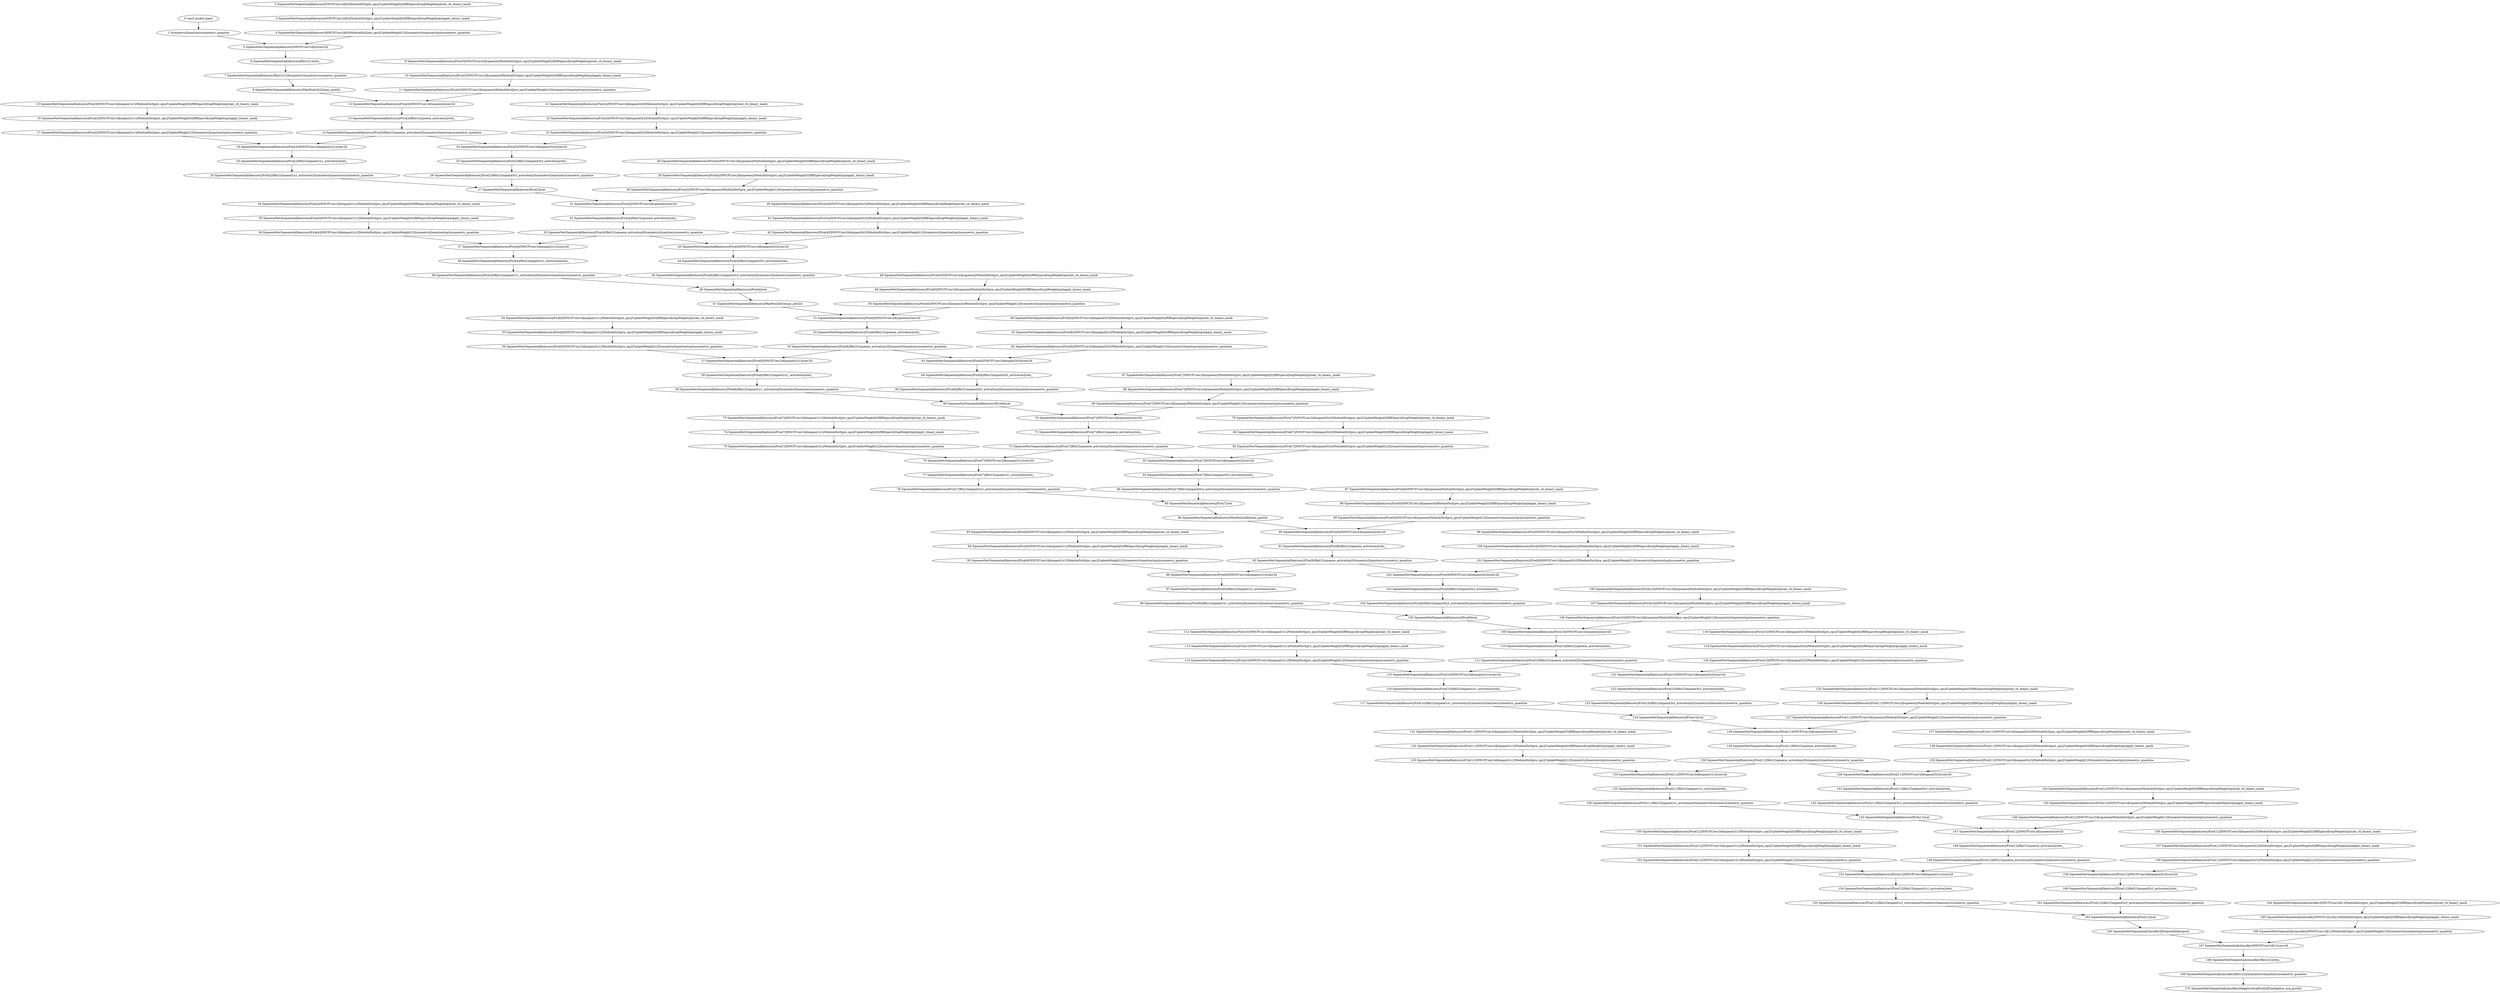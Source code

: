 strict digraph  {
"0 /nncf_model_input" [id=0, scope="", type=nncf_model_input];
"1 SymmetricQuantizer/symmetric_quantize" [id=1, scope=SymmetricQuantizer, type=symmetric_quantize];
"2 SqueezeNet/Sequential[features]/NNCFConv2d[0]/ModuleDict[pre_ops]/UpdateWeight[0]/RBSparsifyingWeight[op]/calc_rb_binary_mask" [id=2, scope="SqueezeNet/Sequential[features]/NNCFConv2d[0]/ModuleDict[pre_ops]/UpdateWeight[0]/RBSparsifyingWeight[op]", type=calc_rb_binary_mask];
"3 SqueezeNet/Sequential[features]/NNCFConv2d[0]/ModuleDict[pre_ops]/UpdateWeight[0]/RBSparsifyingWeight[op]/apply_binary_mask" [id=3, scope="SqueezeNet/Sequential[features]/NNCFConv2d[0]/ModuleDict[pre_ops]/UpdateWeight[0]/RBSparsifyingWeight[op]", type=apply_binary_mask];
"4 SqueezeNet/Sequential[features]/NNCFConv2d[0]/ModuleDict[pre_ops]/UpdateWeight[1]/SymmetricQuantizer[op]/symmetric_quantize" [id=4, scope="SqueezeNet/Sequential[features]/NNCFConv2d[0]/ModuleDict[pre_ops]/UpdateWeight[1]/SymmetricQuantizer[op]", type=symmetric_quantize];
"5 SqueezeNet/Sequential[features]/NNCFConv2d[0]/conv2d" [id=5, scope="SqueezeNet/Sequential[features]/NNCFConv2d[0]", type=conv2d];
"6 SqueezeNet/Sequential[features]/ReLU[1]/relu_" [id=6, scope="SqueezeNet/Sequential[features]/ReLU[1]", type=relu_];
"7 SqueezeNet/Sequential[features]/ReLU[1]/SymmetricQuantizer/symmetric_quantize" [id=7, scope="SqueezeNet/Sequential[features]/ReLU[1]/SymmetricQuantizer", type=symmetric_quantize];
"8 SqueezeNet/Sequential[features]/MaxPool2d[2]/max_pool2d" [id=8, scope="SqueezeNet/Sequential[features]/MaxPool2d[2]", type=max_pool2d];
"9 SqueezeNet/Sequential[features]/Fire[3]/NNCFConv2d[squeeze]/ModuleDict[pre_ops]/UpdateWeight[0]/RBSparsifyingWeight[op]/calc_rb_binary_mask" [id=9, scope="SqueezeNet/Sequential[features]/Fire[3]/NNCFConv2d[squeeze]/ModuleDict[pre_ops]/UpdateWeight[0]/RBSparsifyingWeight[op]", type=calc_rb_binary_mask];
"10 SqueezeNet/Sequential[features]/Fire[3]/NNCFConv2d[squeeze]/ModuleDict[pre_ops]/UpdateWeight[0]/RBSparsifyingWeight[op]/apply_binary_mask" [id=10, scope="SqueezeNet/Sequential[features]/Fire[3]/NNCFConv2d[squeeze]/ModuleDict[pre_ops]/UpdateWeight[0]/RBSparsifyingWeight[op]", type=apply_binary_mask];
"11 SqueezeNet/Sequential[features]/Fire[3]/NNCFConv2d[squeeze]/ModuleDict[pre_ops]/UpdateWeight[1]/SymmetricQuantizer[op]/symmetric_quantize" [id=11, scope="SqueezeNet/Sequential[features]/Fire[3]/NNCFConv2d[squeeze]/ModuleDict[pre_ops]/UpdateWeight[1]/SymmetricQuantizer[op]", type=symmetric_quantize];
"12 SqueezeNet/Sequential[features]/Fire[3]/NNCFConv2d[squeeze]/conv2d" [id=12, scope="SqueezeNet/Sequential[features]/Fire[3]/NNCFConv2d[squeeze]", type=conv2d];
"13 SqueezeNet/Sequential[features]/Fire[3]/ReLU[squeeze_activation]/relu_" [id=13, scope="SqueezeNet/Sequential[features]/Fire[3]/ReLU[squeeze_activation]", type=relu_];
"14 SqueezeNet/Sequential[features]/Fire[3]/ReLU[squeeze_activation]/SymmetricQuantizer/symmetric_quantize" [id=14, scope="SqueezeNet/Sequential[features]/Fire[3]/ReLU[squeeze_activation]/SymmetricQuantizer", type=symmetric_quantize];
"15 SqueezeNet/Sequential[features]/Fire[3]/NNCFConv2d[expand1x1]/ModuleDict[pre_ops]/UpdateWeight[0]/RBSparsifyingWeight[op]/calc_rb_binary_mask" [id=15, scope="SqueezeNet/Sequential[features]/Fire[3]/NNCFConv2d[expand1x1]/ModuleDict[pre_ops]/UpdateWeight[0]/RBSparsifyingWeight[op]", type=calc_rb_binary_mask];
"16 SqueezeNet/Sequential[features]/Fire[3]/NNCFConv2d[expand1x1]/ModuleDict[pre_ops]/UpdateWeight[0]/RBSparsifyingWeight[op]/apply_binary_mask" [id=16, scope="SqueezeNet/Sequential[features]/Fire[3]/NNCFConv2d[expand1x1]/ModuleDict[pre_ops]/UpdateWeight[0]/RBSparsifyingWeight[op]", type=apply_binary_mask];
"17 SqueezeNet/Sequential[features]/Fire[3]/NNCFConv2d[expand1x1]/ModuleDict[pre_ops]/UpdateWeight[1]/SymmetricQuantizer[op]/symmetric_quantize" [id=17, scope="SqueezeNet/Sequential[features]/Fire[3]/NNCFConv2d[expand1x1]/ModuleDict[pre_ops]/UpdateWeight[1]/SymmetricQuantizer[op]", type=symmetric_quantize];
"18 SqueezeNet/Sequential[features]/Fire[3]/NNCFConv2d[expand1x1]/conv2d" [id=18, scope="SqueezeNet/Sequential[features]/Fire[3]/NNCFConv2d[expand1x1]", type=conv2d];
"19 SqueezeNet/Sequential[features]/Fire[3]/ReLU[expand1x1_activation]/relu_" [id=19, scope="SqueezeNet/Sequential[features]/Fire[3]/ReLU[expand1x1_activation]", type=relu_];
"20 SqueezeNet/Sequential[features]/Fire[3]/ReLU[expand1x1_activation]/SymmetricQuantizer/symmetric_quantize" [id=20, scope="SqueezeNet/Sequential[features]/Fire[3]/ReLU[expand1x1_activation]/SymmetricQuantizer", type=symmetric_quantize];
"21 SqueezeNet/Sequential[features]/Fire[3]/NNCFConv2d[expand3x3]/ModuleDict[pre_ops]/UpdateWeight[0]/RBSparsifyingWeight[op]/calc_rb_binary_mask" [id=21, scope="SqueezeNet/Sequential[features]/Fire[3]/NNCFConv2d[expand3x3]/ModuleDict[pre_ops]/UpdateWeight[0]/RBSparsifyingWeight[op]", type=calc_rb_binary_mask];
"22 SqueezeNet/Sequential[features]/Fire[3]/NNCFConv2d[expand3x3]/ModuleDict[pre_ops]/UpdateWeight[0]/RBSparsifyingWeight[op]/apply_binary_mask" [id=22, scope="SqueezeNet/Sequential[features]/Fire[3]/NNCFConv2d[expand3x3]/ModuleDict[pre_ops]/UpdateWeight[0]/RBSparsifyingWeight[op]", type=apply_binary_mask];
"23 SqueezeNet/Sequential[features]/Fire[3]/NNCFConv2d[expand3x3]/ModuleDict[pre_ops]/UpdateWeight[1]/SymmetricQuantizer[op]/symmetric_quantize" [id=23, scope="SqueezeNet/Sequential[features]/Fire[3]/NNCFConv2d[expand3x3]/ModuleDict[pre_ops]/UpdateWeight[1]/SymmetricQuantizer[op]", type=symmetric_quantize];
"24 SqueezeNet/Sequential[features]/Fire[3]/NNCFConv2d[expand3x3]/conv2d" [id=24, scope="SqueezeNet/Sequential[features]/Fire[3]/NNCFConv2d[expand3x3]", type=conv2d];
"25 SqueezeNet/Sequential[features]/Fire[3]/ReLU[expand3x3_activation]/relu_" [id=25, scope="SqueezeNet/Sequential[features]/Fire[3]/ReLU[expand3x3_activation]", type=relu_];
"26 SqueezeNet/Sequential[features]/Fire[3]/ReLU[expand3x3_activation]/SymmetricQuantizer/symmetric_quantize" [id=26, scope="SqueezeNet/Sequential[features]/Fire[3]/ReLU[expand3x3_activation]/SymmetricQuantizer", type=symmetric_quantize];
"27 SqueezeNet/Sequential[features]/Fire[3]/cat" [id=27, scope="SqueezeNet/Sequential[features]/Fire[3]", type=cat];
"28 SqueezeNet/Sequential[features]/Fire[4]/NNCFConv2d[squeeze]/ModuleDict[pre_ops]/UpdateWeight[0]/RBSparsifyingWeight[op]/calc_rb_binary_mask" [id=28, scope="SqueezeNet/Sequential[features]/Fire[4]/NNCFConv2d[squeeze]/ModuleDict[pre_ops]/UpdateWeight[0]/RBSparsifyingWeight[op]", type=calc_rb_binary_mask];
"29 SqueezeNet/Sequential[features]/Fire[4]/NNCFConv2d[squeeze]/ModuleDict[pre_ops]/UpdateWeight[0]/RBSparsifyingWeight[op]/apply_binary_mask" [id=29, scope="SqueezeNet/Sequential[features]/Fire[4]/NNCFConv2d[squeeze]/ModuleDict[pre_ops]/UpdateWeight[0]/RBSparsifyingWeight[op]", type=apply_binary_mask];
"30 SqueezeNet/Sequential[features]/Fire[4]/NNCFConv2d[squeeze]/ModuleDict[pre_ops]/UpdateWeight[1]/SymmetricQuantizer[op]/symmetric_quantize" [id=30, scope="SqueezeNet/Sequential[features]/Fire[4]/NNCFConv2d[squeeze]/ModuleDict[pre_ops]/UpdateWeight[1]/SymmetricQuantizer[op]", type=symmetric_quantize];
"31 SqueezeNet/Sequential[features]/Fire[4]/NNCFConv2d[squeeze]/conv2d" [id=31, scope="SqueezeNet/Sequential[features]/Fire[4]/NNCFConv2d[squeeze]", type=conv2d];
"32 SqueezeNet/Sequential[features]/Fire[4]/ReLU[squeeze_activation]/relu_" [id=32, scope="SqueezeNet/Sequential[features]/Fire[4]/ReLU[squeeze_activation]", type=relu_];
"33 SqueezeNet/Sequential[features]/Fire[4]/ReLU[squeeze_activation]/SymmetricQuantizer/symmetric_quantize" [id=33, scope="SqueezeNet/Sequential[features]/Fire[4]/ReLU[squeeze_activation]/SymmetricQuantizer", type=symmetric_quantize];
"34 SqueezeNet/Sequential[features]/Fire[4]/NNCFConv2d[expand1x1]/ModuleDict[pre_ops]/UpdateWeight[0]/RBSparsifyingWeight[op]/calc_rb_binary_mask" [id=34, scope="SqueezeNet/Sequential[features]/Fire[4]/NNCFConv2d[expand1x1]/ModuleDict[pre_ops]/UpdateWeight[0]/RBSparsifyingWeight[op]", type=calc_rb_binary_mask];
"35 SqueezeNet/Sequential[features]/Fire[4]/NNCFConv2d[expand1x1]/ModuleDict[pre_ops]/UpdateWeight[0]/RBSparsifyingWeight[op]/apply_binary_mask" [id=35, scope="SqueezeNet/Sequential[features]/Fire[4]/NNCFConv2d[expand1x1]/ModuleDict[pre_ops]/UpdateWeight[0]/RBSparsifyingWeight[op]", type=apply_binary_mask];
"36 SqueezeNet/Sequential[features]/Fire[4]/NNCFConv2d[expand1x1]/ModuleDict[pre_ops]/UpdateWeight[1]/SymmetricQuantizer[op]/symmetric_quantize" [id=36, scope="SqueezeNet/Sequential[features]/Fire[4]/NNCFConv2d[expand1x1]/ModuleDict[pre_ops]/UpdateWeight[1]/SymmetricQuantizer[op]", type=symmetric_quantize];
"37 SqueezeNet/Sequential[features]/Fire[4]/NNCFConv2d[expand1x1]/conv2d" [id=37, scope="SqueezeNet/Sequential[features]/Fire[4]/NNCFConv2d[expand1x1]", type=conv2d];
"38 SqueezeNet/Sequential[features]/Fire[4]/ReLU[expand1x1_activation]/relu_" [id=38, scope="SqueezeNet/Sequential[features]/Fire[4]/ReLU[expand1x1_activation]", type=relu_];
"39 SqueezeNet/Sequential[features]/Fire[4]/ReLU[expand1x1_activation]/SymmetricQuantizer/symmetric_quantize" [id=39, scope="SqueezeNet/Sequential[features]/Fire[4]/ReLU[expand1x1_activation]/SymmetricQuantizer", type=symmetric_quantize];
"40 SqueezeNet/Sequential[features]/Fire[4]/NNCFConv2d[expand3x3]/ModuleDict[pre_ops]/UpdateWeight[0]/RBSparsifyingWeight[op]/calc_rb_binary_mask" [id=40, scope="SqueezeNet/Sequential[features]/Fire[4]/NNCFConv2d[expand3x3]/ModuleDict[pre_ops]/UpdateWeight[0]/RBSparsifyingWeight[op]", type=calc_rb_binary_mask];
"41 SqueezeNet/Sequential[features]/Fire[4]/NNCFConv2d[expand3x3]/ModuleDict[pre_ops]/UpdateWeight[0]/RBSparsifyingWeight[op]/apply_binary_mask" [id=41, scope="SqueezeNet/Sequential[features]/Fire[4]/NNCFConv2d[expand3x3]/ModuleDict[pre_ops]/UpdateWeight[0]/RBSparsifyingWeight[op]", type=apply_binary_mask];
"42 SqueezeNet/Sequential[features]/Fire[4]/NNCFConv2d[expand3x3]/ModuleDict[pre_ops]/UpdateWeight[1]/SymmetricQuantizer[op]/symmetric_quantize" [id=42, scope="SqueezeNet/Sequential[features]/Fire[4]/NNCFConv2d[expand3x3]/ModuleDict[pre_ops]/UpdateWeight[1]/SymmetricQuantizer[op]", type=symmetric_quantize];
"43 SqueezeNet/Sequential[features]/Fire[4]/NNCFConv2d[expand3x3]/conv2d" [id=43, scope="SqueezeNet/Sequential[features]/Fire[4]/NNCFConv2d[expand3x3]", type=conv2d];
"44 SqueezeNet/Sequential[features]/Fire[4]/ReLU[expand3x3_activation]/relu_" [id=44, scope="SqueezeNet/Sequential[features]/Fire[4]/ReLU[expand3x3_activation]", type=relu_];
"45 SqueezeNet/Sequential[features]/Fire[4]/ReLU[expand3x3_activation]/SymmetricQuantizer/symmetric_quantize" [id=45, scope="SqueezeNet/Sequential[features]/Fire[4]/ReLU[expand3x3_activation]/SymmetricQuantizer", type=symmetric_quantize];
"46 SqueezeNet/Sequential[features]/Fire[4]/cat" [id=46, scope="SqueezeNet/Sequential[features]/Fire[4]", type=cat];
"47 SqueezeNet/Sequential[features]/MaxPool2d[5]/max_pool2d" [id=47, scope="SqueezeNet/Sequential[features]/MaxPool2d[5]", type=max_pool2d];
"48 SqueezeNet/Sequential[features]/Fire[6]/NNCFConv2d[squeeze]/ModuleDict[pre_ops]/UpdateWeight[0]/RBSparsifyingWeight[op]/calc_rb_binary_mask" [id=48, scope="SqueezeNet/Sequential[features]/Fire[6]/NNCFConv2d[squeeze]/ModuleDict[pre_ops]/UpdateWeight[0]/RBSparsifyingWeight[op]", type=calc_rb_binary_mask];
"49 SqueezeNet/Sequential[features]/Fire[6]/NNCFConv2d[squeeze]/ModuleDict[pre_ops]/UpdateWeight[0]/RBSparsifyingWeight[op]/apply_binary_mask" [id=49, scope="SqueezeNet/Sequential[features]/Fire[6]/NNCFConv2d[squeeze]/ModuleDict[pre_ops]/UpdateWeight[0]/RBSparsifyingWeight[op]", type=apply_binary_mask];
"50 SqueezeNet/Sequential[features]/Fire[6]/NNCFConv2d[squeeze]/ModuleDict[pre_ops]/UpdateWeight[1]/SymmetricQuantizer[op]/symmetric_quantize" [id=50, scope="SqueezeNet/Sequential[features]/Fire[6]/NNCFConv2d[squeeze]/ModuleDict[pre_ops]/UpdateWeight[1]/SymmetricQuantizer[op]", type=symmetric_quantize];
"51 SqueezeNet/Sequential[features]/Fire[6]/NNCFConv2d[squeeze]/conv2d" [id=51, scope="SqueezeNet/Sequential[features]/Fire[6]/NNCFConv2d[squeeze]", type=conv2d];
"52 SqueezeNet/Sequential[features]/Fire[6]/ReLU[squeeze_activation]/relu_" [id=52, scope="SqueezeNet/Sequential[features]/Fire[6]/ReLU[squeeze_activation]", type=relu_];
"53 SqueezeNet/Sequential[features]/Fire[6]/ReLU[squeeze_activation]/SymmetricQuantizer/symmetric_quantize" [id=53, scope="SqueezeNet/Sequential[features]/Fire[6]/ReLU[squeeze_activation]/SymmetricQuantizer", type=symmetric_quantize];
"54 SqueezeNet/Sequential[features]/Fire[6]/NNCFConv2d[expand1x1]/ModuleDict[pre_ops]/UpdateWeight[0]/RBSparsifyingWeight[op]/calc_rb_binary_mask" [id=54, scope="SqueezeNet/Sequential[features]/Fire[6]/NNCFConv2d[expand1x1]/ModuleDict[pre_ops]/UpdateWeight[0]/RBSparsifyingWeight[op]", type=calc_rb_binary_mask];
"55 SqueezeNet/Sequential[features]/Fire[6]/NNCFConv2d[expand1x1]/ModuleDict[pre_ops]/UpdateWeight[0]/RBSparsifyingWeight[op]/apply_binary_mask" [id=55, scope="SqueezeNet/Sequential[features]/Fire[6]/NNCFConv2d[expand1x1]/ModuleDict[pre_ops]/UpdateWeight[0]/RBSparsifyingWeight[op]", type=apply_binary_mask];
"56 SqueezeNet/Sequential[features]/Fire[6]/NNCFConv2d[expand1x1]/ModuleDict[pre_ops]/UpdateWeight[1]/SymmetricQuantizer[op]/symmetric_quantize" [id=56, scope="SqueezeNet/Sequential[features]/Fire[6]/NNCFConv2d[expand1x1]/ModuleDict[pre_ops]/UpdateWeight[1]/SymmetricQuantizer[op]", type=symmetric_quantize];
"57 SqueezeNet/Sequential[features]/Fire[6]/NNCFConv2d[expand1x1]/conv2d" [id=57, scope="SqueezeNet/Sequential[features]/Fire[6]/NNCFConv2d[expand1x1]", type=conv2d];
"58 SqueezeNet/Sequential[features]/Fire[6]/ReLU[expand1x1_activation]/relu_" [id=58, scope="SqueezeNet/Sequential[features]/Fire[6]/ReLU[expand1x1_activation]", type=relu_];
"59 SqueezeNet/Sequential[features]/Fire[6]/ReLU[expand1x1_activation]/SymmetricQuantizer/symmetric_quantize" [id=59, scope="SqueezeNet/Sequential[features]/Fire[6]/ReLU[expand1x1_activation]/SymmetricQuantizer", type=symmetric_quantize];
"60 SqueezeNet/Sequential[features]/Fire[6]/NNCFConv2d[expand3x3]/ModuleDict[pre_ops]/UpdateWeight[0]/RBSparsifyingWeight[op]/calc_rb_binary_mask" [id=60, scope="SqueezeNet/Sequential[features]/Fire[6]/NNCFConv2d[expand3x3]/ModuleDict[pre_ops]/UpdateWeight[0]/RBSparsifyingWeight[op]", type=calc_rb_binary_mask];
"61 SqueezeNet/Sequential[features]/Fire[6]/NNCFConv2d[expand3x3]/ModuleDict[pre_ops]/UpdateWeight[0]/RBSparsifyingWeight[op]/apply_binary_mask" [id=61, scope="SqueezeNet/Sequential[features]/Fire[6]/NNCFConv2d[expand3x3]/ModuleDict[pre_ops]/UpdateWeight[0]/RBSparsifyingWeight[op]", type=apply_binary_mask];
"62 SqueezeNet/Sequential[features]/Fire[6]/NNCFConv2d[expand3x3]/ModuleDict[pre_ops]/UpdateWeight[1]/SymmetricQuantizer[op]/symmetric_quantize" [id=62, scope="SqueezeNet/Sequential[features]/Fire[6]/NNCFConv2d[expand3x3]/ModuleDict[pre_ops]/UpdateWeight[1]/SymmetricQuantizer[op]", type=symmetric_quantize];
"63 SqueezeNet/Sequential[features]/Fire[6]/NNCFConv2d[expand3x3]/conv2d" [id=63, scope="SqueezeNet/Sequential[features]/Fire[6]/NNCFConv2d[expand3x3]", type=conv2d];
"64 SqueezeNet/Sequential[features]/Fire[6]/ReLU[expand3x3_activation]/relu_" [id=64, scope="SqueezeNet/Sequential[features]/Fire[6]/ReLU[expand3x3_activation]", type=relu_];
"65 SqueezeNet/Sequential[features]/Fire[6]/ReLU[expand3x3_activation]/SymmetricQuantizer/symmetric_quantize" [id=65, scope="SqueezeNet/Sequential[features]/Fire[6]/ReLU[expand3x3_activation]/SymmetricQuantizer", type=symmetric_quantize];
"66 SqueezeNet/Sequential[features]/Fire[6]/cat" [id=66, scope="SqueezeNet/Sequential[features]/Fire[6]", type=cat];
"67 SqueezeNet/Sequential[features]/Fire[7]/NNCFConv2d[squeeze]/ModuleDict[pre_ops]/UpdateWeight[0]/RBSparsifyingWeight[op]/calc_rb_binary_mask" [id=67, scope="SqueezeNet/Sequential[features]/Fire[7]/NNCFConv2d[squeeze]/ModuleDict[pre_ops]/UpdateWeight[0]/RBSparsifyingWeight[op]", type=calc_rb_binary_mask];
"68 SqueezeNet/Sequential[features]/Fire[7]/NNCFConv2d[squeeze]/ModuleDict[pre_ops]/UpdateWeight[0]/RBSparsifyingWeight[op]/apply_binary_mask" [id=68, scope="SqueezeNet/Sequential[features]/Fire[7]/NNCFConv2d[squeeze]/ModuleDict[pre_ops]/UpdateWeight[0]/RBSparsifyingWeight[op]", type=apply_binary_mask];
"69 SqueezeNet/Sequential[features]/Fire[7]/NNCFConv2d[squeeze]/ModuleDict[pre_ops]/UpdateWeight[1]/SymmetricQuantizer[op]/symmetric_quantize" [id=69, scope="SqueezeNet/Sequential[features]/Fire[7]/NNCFConv2d[squeeze]/ModuleDict[pre_ops]/UpdateWeight[1]/SymmetricQuantizer[op]", type=symmetric_quantize];
"70 SqueezeNet/Sequential[features]/Fire[7]/NNCFConv2d[squeeze]/conv2d" [id=70, scope="SqueezeNet/Sequential[features]/Fire[7]/NNCFConv2d[squeeze]", type=conv2d];
"71 SqueezeNet/Sequential[features]/Fire[7]/ReLU[squeeze_activation]/relu_" [id=71, scope="SqueezeNet/Sequential[features]/Fire[7]/ReLU[squeeze_activation]", type=relu_];
"72 SqueezeNet/Sequential[features]/Fire[7]/ReLU[squeeze_activation]/SymmetricQuantizer/symmetric_quantize" [id=72, scope="SqueezeNet/Sequential[features]/Fire[7]/ReLU[squeeze_activation]/SymmetricQuantizer", type=symmetric_quantize];
"73 SqueezeNet/Sequential[features]/Fire[7]/NNCFConv2d[expand1x1]/ModuleDict[pre_ops]/UpdateWeight[0]/RBSparsifyingWeight[op]/calc_rb_binary_mask" [id=73, scope="SqueezeNet/Sequential[features]/Fire[7]/NNCFConv2d[expand1x1]/ModuleDict[pre_ops]/UpdateWeight[0]/RBSparsifyingWeight[op]", type=calc_rb_binary_mask];
"74 SqueezeNet/Sequential[features]/Fire[7]/NNCFConv2d[expand1x1]/ModuleDict[pre_ops]/UpdateWeight[0]/RBSparsifyingWeight[op]/apply_binary_mask" [id=74, scope="SqueezeNet/Sequential[features]/Fire[7]/NNCFConv2d[expand1x1]/ModuleDict[pre_ops]/UpdateWeight[0]/RBSparsifyingWeight[op]", type=apply_binary_mask];
"75 SqueezeNet/Sequential[features]/Fire[7]/NNCFConv2d[expand1x1]/ModuleDict[pre_ops]/UpdateWeight[1]/SymmetricQuantizer[op]/symmetric_quantize" [id=75, scope="SqueezeNet/Sequential[features]/Fire[7]/NNCFConv2d[expand1x1]/ModuleDict[pre_ops]/UpdateWeight[1]/SymmetricQuantizer[op]", type=symmetric_quantize];
"76 SqueezeNet/Sequential[features]/Fire[7]/NNCFConv2d[expand1x1]/conv2d" [id=76, scope="SqueezeNet/Sequential[features]/Fire[7]/NNCFConv2d[expand1x1]", type=conv2d];
"77 SqueezeNet/Sequential[features]/Fire[7]/ReLU[expand1x1_activation]/relu_" [id=77, scope="SqueezeNet/Sequential[features]/Fire[7]/ReLU[expand1x1_activation]", type=relu_];
"78 SqueezeNet/Sequential[features]/Fire[7]/ReLU[expand1x1_activation]/SymmetricQuantizer/symmetric_quantize" [id=78, scope="SqueezeNet/Sequential[features]/Fire[7]/ReLU[expand1x1_activation]/SymmetricQuantizer", type=symmetric_quantize];
"79 SqueezeNet/Sequential[features]/Fire[7]/NNCFConv2d[expand3x3]/ModuleDict[pre_ops]/UpdateWeight[0]/RBSparsifyingWeight[op]/calc_rb_binary_mask" [id=79, scope="SqueezeNet/Sequential[features]/Fire[7]/NNCFConv2d[expand3x3]/ModuleDict[pre_ops]/UpdateWeight[0]/RBSparsifyingWeight[op]", type=calc_rb_binary_mask];
"80 SqueezeNet/Sequential[features]/Fire[7]/NNCFConv2d[expand3x3]/ModuleDict[pre_ops]/UpdateWeight[0]/RBSparsifyingWeight[op]/apply_binary_mask" [id=80, scope="SqueezeNet/Sequential[features]/Fire[7]/NNCFConv2d[expand3x3]/ModuleDict[pre_ops]/UpdateWeight[0]/RBSparsifyingWeight[op]", type=apply_binary_mask];
"81 SqueezeNet/Sequential[features]/Fire[7]/NNCFConv2d[expand3x3]/ModuleDict[pre_ops]/UpdateWeight[1]/SymmetricQuantizer[op]/symmetric_quantize" [id=81, scope="SqueezeNet/Sequential[features]/Fire[7]/NNCFConv2d[expand3x3]/ModuleDict[pre_ops]/UpdateWeight[1]/SymmetricQuantizer[op]", type=symmetric_quantize];
"82 SqueezeNet/Sequential[features]/Fire[7]/NNCFConv2d[expand3x3]/conv2d" [id=82, scope="SqueezeNet/Sequential[features]/Fire[7]/NNCFConv2d[expand3x3]", type=conv2d];
"83 SqueezeNet/Sequential[features]/Fire[7]/ReLU[expand3x3_activation]/relu_" [id=83, scope="SqueezeNet/Sequential[features]/Fire[7]/ReLU[expand3x3_activation]", type=relu_];
"84 SqueezeNet/Sequential[features]/Fire[7]/ReLU[expand3x3_activation]/SymmetricQuantizer/symmetric_quantize" [id=84, scope="SqueezeNet/Sequential[features]/Fire[7]/ReLU[expand3x3_activation]/SymmetricQuantizer", type=symmetric_quantize];
"85 SqueezeNet/Sequential[features]/Fire[7]/cat" [id=85, scope="SqueezeNet/Sequential[features]/Fire[7]", type=cat];
"86 SqueezeNet/Sequential[features]/MaxPool2d[8]/max_pool2d" [id=86, scope="SqueezeNet/Sequential[features]/MaxPool2d[8]", type=max_pool2d];
"87 SqueezeNet/Sequential[features]/Fire[9]/NNCFConv2d[squeeze]/ModuleDict[pre_ops]/UpdateWeight[0]/RBSparsifyingWeight[op]/calc_rb_binary_mask" [id=87, scope="SqueezeNet/Sequential[features]/Fire[9]/NNCFConv2d[squeeze]/ModuleDict[pre_ops]/UpdateWeight[0]/RBSparsifyingWeight[op]", type=calc_rb_binary_mask];
"88 SqueezeNet/Sequential[features]/Fire[9]/NNCFConv2d[squeeze]/ModuleDict[pre_ops]/UpdateWeight[0]/RBSparsifyingWeight[op]/apply_binary_mask" [id=88, scope="SqueezeNet/Sequential[features]/Fire[9]/NNCFConv2d[squeeze]/ModuleDict[pre_ops]/UpdateWeight[0]/RBSparsifyingWeight[op]", type=apply_binary_mask];
"89 SqueezeNet/Sequential[features]/Fire[9]/NNCFConv2d[squeeze]/ModuleDict[pre_ops]/UpdateWeight[1]/SymmetricQuantizer[op]/symmetric_quantize" [id=89, scope="SqueezeNet/Sequential[features]/Fire[9]/NNCFConv2d[squeeze]/ModuleDict[pre_ops]/UpdateWeight[1]/SymmetricQuantizer[op]", type=symmetric_quantize];
"90 SqueezeNet/Sequential[features]/Fire[9]/NNCFConv2d[squeeze]/conv2d" [id=90, scope="SqueezeNet/Sequential[features]/Fire[9]/NNCFConv2d[squeeze]", type=conv2d];
"91 SqueezeNet/Sequential[features]/Fire[9]/ReLU[squeeze_activation]/relu_" [id=91, scope="SqueezeNet/Sequential[features]/Fire[9]/ReLU[squeeze_activation]", type=relu_];
"92 SqueezeNet/Sequential[features]/Fire[9]/ReLU[squeeze_activation]/SymmetricQuantizer/symmetric_quantize" [id=92, scope="SqueezeNet/Sequential[features]/Fire[9]/ReLU[squeeze_activation]/SymmetricQuantizer", type=symmetric_quantize];
"93 SqueezeNet/Sequential[features]/Fire[9]/NNCFConv2d[expand1x1]/ModuleDict[pre_ops]/UpdateWeight[0]/RBSparsifyingWeight[op]/calc_rb_binary_mask" [id=93, scope="SqueezeNet/Sequential[features]/Fire[9]/NNCFConv2d[expand1x1]/ModuleDict[pre_ops]/UpdateWeight[0]/RBSparsifyingWeight[op]", type=calc_rb_binary_mask];
"94 SqueezeNet/Sequential[features]/Fire[9]/NNCFConv2d[expand1x1]/ModuleDict[pre_ops]/UpdateWeight[0]/RBSparsifyingWeight[op]/apply_binary_mask" [id=94, scope="SqueezeNet/Sequential[features]/Fire[9]/NNCFConv2d[expand1x1]/ModuleDict[pre_ops]/UpdateWeight[0]/RBSparsifyingWeight[op]", type=apply_binary_mask];
"95 SqueezeNet/Sequential[features]/Fire[9]/NNCFConv2d[expand1x1]/ModuleDict[pre_ops]/UpdateWeight[1]/SymmetricQuantizer[op]/symmetric_quantize" [id=95, scope="SqueezeNet/Sequential[features]/Fire[9]/NNCFConv2d[expand1x1]/ModuleDict[pre_ops]/UpdateWeight[1]/SymmetricQuantizer[op]", type=symmetric_quantize];
"96 SqueezeNet/Sequential[features]/Fire[9]/NNCFConv2d[expand1x1]/conv2d" [id=96, scope="SqueezeNet/Sequential[features]/Fire[9]/NNCFConv2d[expand1x1]", type=conv2d];
"97 SqueezeNet/Sequential[features]/Fire[9]/ReLU[expand1x1_activation]/relu_" [id=97, scope="SqueezeNet/Sequential[features]/Fire[9]/ReLU[expand1x1_activation]", type=relu_];
"98 SqueezeNet/Sequential[features]/Fire[9]/ReLU[expand1x1_activation]/SymmetricQuantizer/symmetric_quantize" [id=98, scope="SqueezeNet/Sequential[features]/Fire[9]/ReLU[expand1x1_activation]/SymmetricQuantizer", type=symmetric_quantize];
"99 SqueezeNet/Sequential[features]/Fire[9]/NNCFConv2d[expand3x3]/ModuleDict[pre_ops]/UpdateWeight[0]/RBSparsifyingWeight[op]/calc_rb_binary_mask" [id=99, scope="SqueezeNet/Sequential[features]/Fire[9]/NNCFConv2d[expand3x3]/ModuleDict[pre_ops]/UpdateWeight[0]/RBSparsifyingWeight[op]", type=calc_rb_binary_mask];
"100 SqueezeNet/Sequential[features]/Fire[9]/NNCFConv2d[expand3x3]/ModuleDict[pre_ops]/UpdateWeight[0]/RBSparsifyingWeight[op]/apply_binary_mask" [id=100, scope="SqueezeNet/Sequential[features]/Fire[9]/NNCFConv2d[expand3x3]/ModuleDict[pre_ops]/UpdateWeight[0]/RBSparsifyingWeight[op]", type=apply_binary_mask];
"101 SqueezeNet/Sequential[features]/Fire[9]/NNCFConv2d[expand3x3]/ModuleDict[pre_ops]/UpdateWeight[1]/SymmetricQuantizer[op]/symmetric_quantize" [id=101, scope="SqueezeNet/Sequential[features]/Fire[9]/NNCFConv2d[expand3x3]/ModuleDict[pre_ops]/UpdateWeight[1]/SymmetricQuantizer[op]", type=symmetric_quantize];
"102 SqueezeNet/Sequential[features]/Fire[9]/NNCFConv2d[expand3x3]/conv2d" [id=102, scope="SqueezeNet/Sequential[features]/Fire[9]/NNCFConv2d[expand3x3]", type=conv2d];
"103 SqueezeNet/Sequential[features]/Fire[9]/ReLU[expand3x3_activation]/relu_" [id=103, scope="SqueezeNet/Sequential[features]/Fire[9]/ReLU[expand3x3_activation]", type=relu_];
"104 SqueezeNet/Sequential[features]/Fire[9]/ReLU[expand3x3_activation]/SymmetricQuantizer/symmetric_quantize" [id=104, scope="SqueezeNet/Sequential[features]/Fire[9]/ReLU[expand3x3_activation]/SymmetricQuantizer", type=symmetric_quantize];
"105 SqueezeNet/Sequential[features]/Fire[9]/cat" [id=105, scope="SqueezeNet/Sequential[features]/Fire[9]", type=cat];
"106 SqueezeNet/Sequential[features]/Fire[10]/NNCFConv2d[squeeze]/ModuleDict[pre_ops]/UpdateWeight[0]/RBSparsifyingWeight[op]/calc_rb_binary_mask" [id=106, scope="SqueezeNet/Sequential[features]/Fire[10]/NNCFConv2d[squeeze]/ModuleDict[pre_ops]/UpdateWeight[0]/RBSparsifyingWeight[op]", type=calc_rb_binary_mask];
"107 SqueezeNet/Sequential[features]/Fire[10]/NNCFConv2d[squeeze]/ModuleDict[pre_ops]/UpdateWeight[0]/RBSparsifyingWeight[op]/apply_binary_mask" [id=107, scope="SqueezeNet/Sequential[features]/Fire[10]/NNCFConv2d[squeeze]/ModuleDict[pre_ops]/UpdateWeight[0]/RBSparsifyingWeight[op]", type=apply_binary_mask];
"108 SqueezeNet/Sequential[features]/Fire[10]/NNCFConv2d[squeeze]/ModuleDict[pre_ops]/UpdateWeight[1]/SymmetricQuantizer[op]/symmetric_quantize" [id=108, scope="SqueezeNet/Sequential[features]/Fire[10]/NNCFConv2d[squeeze]/ModuleDict[pre_ops]/UpdateWeight[1]/SymmetricQuantizer[op]", type=symmetric_quantize];
"109 SqueezeNet/Sequential[features]/Fire[10]/NNCFConv2d[squeeze]/conv2d" [id=109, scope="SqueezeNet/Sequential[features]/Fire[10]/NNCFConv2d[squeeze]", type=conv2d];
"110 SqueezeNet/Sequential[features]/Fire[10]/ReLU[squeeze_activation]/relu_" [id=110, scope="SqueezeNet/Sequential[features]/Fire[10]/ReLU[squeeze_activation]", type=relu_];
"111 SqueezeNet/Sequential[features]/Fire[10]/ReLU[squeeze_activation]/SymmetricQuantizer/symmetric_quantize" [id=111, scope="SqueezeNet/Sequential[features]/Fire[10]/ReLU[squeeze_activation]/SymmetricQuantizer", type=symmetric_quantize];
"112 SqueezeNet/Sequential[features]/Fire[10]/NNCFConv2d[expand1x1]/ModuleDict[pre_ops]/UpdateWeight[0]/RBSparsifyingWeight[op]/calc_rb_binary_mask" [id=112, scope="SqueezeNet/Sequential[features]/Fire[10]/NNCFConv2d[expand1x1]/ModuleDict[pre_ops]/UpdateWeight[0]/RBSparsifyingWeight[op]", type=calc_rb_binary_mask];
"113 SqueezeNet/Sequential[features]/Fire[10]/NNCFConv2d[expand1x1]/ModuleDict[pre_ops]/UpdateWeight[0]/RBSparsifyingWeight[op]/apply_binary_mask" [id=113, scope="SqueezeNet/Sequential[features]/Fire[10]/NNCFConv2d[expand1x1]/ModuleDict[pre_ops]/UpdateWeight[0]/RBSparsifyingWeight[op]", type=apply_binary_mask];
"114 SqueezeNet/Sequential[features]/Fire[10]/NNCFConv2d[expand1x1]/ModuleDict[pre_ops]/UpdateWeight[1]/SymmetricQuantizer[op]/symmetric_quantize" [id=114, scope="SqueezeNet/Sequential[features]/Fire[10]/NNCFConv2d[expand1x1]/ModuleDict[pre_ops]/UpdateWeight[1]/SymmetricQuantizer[op]", type=symmetric_quantize];
"115 SqueezeNet/Sequential[features]/Fire[10]/NNCFConv2d[expand1x1]/conv2d" [id=115, scope="SqueezeNet/Sequential[features]/Fire[10]/NNCFConv2d[expand1x1]", type=conv2d];
"116 SqueezeNet/Sequential[features]/Fire[10]/ReLU[expand1x1_activation]/relu_" [id=116, scope="SqueezeNet/Sequential[features]/Fire[10]/ReLU[expand1x1_activation]", type=relu_];
"117 SqueezeNet/Sequential[features]/Fire[10]/ReLU[expand1x1_activation]/SymmetricQuantizer/symmetric_quantize" [id=117, scope="SqueezeNet/Sequential[features]/Fire[10]/ReLU[expand1x1_activation]/SymmetricQuantizer", type=symmetric_quantize];
"118 SqueezeNet/Sequential[features]/Fire[10]/NNCFConv2d[expand3x3]/ModuleDict[pre_ops]/UpdateWeight[0]/RBSparsifyingWeight[op]/calc_rb_binary_mask" [id=118, scope="SqueezeNet/Sequential[features]/Fire[10]/NNCFConv2d[expand3x3]/ModuleDict[pre_ops]/UpdateWeight[0]/RBSparsifyingWeight[op]", type=calc_rb_binary_mask];
"119 SqueezeNet/Sequential[features]/Fire[10]/NNCFConv2d[expand3x3]/ModuleDict[pre_ops]/UpdateWeight[0]/RBSparsifyingWeight[op]/apply_binary_mask" [id=119, scope="SqueezeNet/Sequential[features]/Fire[10]/NNCFConv2d[expand3x3]/ModuleDict[pre_ops]/UpdateWeight[0]/RBSparsifyingWeight[op]", type=apply_binary_mask];
"120 SqueezeNet/Sequential[features]/Fire[10]/NNCFConv2d[expand3x3]/ModuleDict[pre_ops]/UpdateWeight[1]/SymmetricQuantizer[op]/symmetric_quantize" [id=120, scope="SqueezeNet/Sequential[features]/Fire[10]/NNCFConv2d[expand3x3]/ModuleDict[pre_ops]/UpdateWeight[1]/SymmetricQuantizer[op]", type=symmetric_quantize];
"121 SqueezeNet/Sequential[features]/Fire[10]/NNCFConv2d[expand3x3]/conv2d" [id=121, scope="SqueezeNet/Sequential[features]/Fire[10]/NNCFConv2d[expand3x3]", type=conv2d];
"122 SqueezeNet/Sequential[features]/Fire[10]/ReLU[expand3x3_activation]/relu_" [id=122, scope="SqueezeNet/Sequential[features]/Fire[10]/ReLU[expand3x3_activation]", type=relu_];
"123 SqueezeNet/Sequential[features]/Fire[10]/ReLU[expand3x3_activation]/SymmetricQuantizer/symmetric_quantize" [id=123, scope="SqueezeNet/Sequential[features]/Fire[10]/ReLU[expand3x3_activation]/SymmetricQuantizer", type=symmetric_quantize];
"124 SqueezeNet/Sequential[features]/Fire[10]/cat" [id=124, scope="SqueezeNet/Sequential[features]/Fire[10]", type=cat];
"125 SqueezeNet/Sequential[features]/Fire[11]/NNCFConv2d[squeeze]/ModuleDict[pre_ops]/UpdateWeight[0]/RBSparsifyingWeight[op]/calc_rb_binary_mask" [id=125, scope="SqueezeNet/Sequential[features]/Fire[11]/NNCFConv2d[squeeze]/ModuleDict[pre_ops]/UpdateWeight[0]/RBSparsifyingWeight[op]", type=calc_rb_binary_mask];
"126 SqueezeNet/Sequential[features]/Fire[11]/NNCFConv2d[squeeze]/ModuleDict[pre_ops]/UpdateWeight[0]/RBSparsifyingWeight[op]/apply_binary_mask" [id=126, scope="SqueezeNet/Sequential[features]/Fire[11]/NNCFConv2d[squeeze]/ModuleDict[pre_ops]/UpdateWeight[0]/RBSparsifyingWeight[op]", type=apply_binary_mask];
"127 SqueezeNet/Sequential[features]/Fire[11]/NNCFConv2d[squeeze]/ModuleDict[pre_ops]/UpdateWeight[1]/SymmetricQuantizer[op]/symmetric_quantize" [id=127, scope="SqueezeNet/Sequential[features]/Fire[11]/NNCFConv2d[squeeze]/ModuleDict[pre_ops]/UpdateWeight[1]/SymmetricQuantizer[op]", type=symmetric_quantize];
"128 SqueezeNet/Sequential[features]/Fire[11]/NNCFConv2d[squeeze]/conv2d" [id=128, scope="SqueezeNet/Sequential[features]/Fire[11]/NNCFConv2d[squeeze]", type=conv2d];
"129 SqueezeNet/Sequential[features]/Fire[11]/ReLU[squeeze_activation]/relu_" [id=129, scope="SqueezeNet/Sequential[features]/Fire[11]/ReLU[squeeze_activation]", type=relu_];
"130 SqueezeNet/Sequential[features]/Fire[11]/ReLU[squeeze_activation]/SymmetricQuantizer/symmetric_quantize" [id=130, scope="SqueezeNet/Sequential[features]/Fire[11]/ReLU[squeeze_activation]/SymmetricQuantizer", type=symmetric_quantize];
"131 SqueezeNet/Sequential[features]/Fire[11]/NNCFConv2d[expand1x1]/ModuleDict[pre_ops]/UpdateWeight[0]/RBSparsifyingWeight[op]/calc_rb_binary_mask" [id=131, scope="SqueezeNet/Sequential[features]/Fire[11]/NNCFConv2d[expand1x1]/ModuleDict[pre_ops]/UpdateWeight[0]/RBSparsifyingWeight[op]", type=calc_rb_binary_mask];
"132 SqueezeNet/Sequential[features]/Fire[11]/NNCFConv2d[expand1x1]/ModuleDict[pre_ops]/UpdateWeight[0]/RBSparsifyingWeight[op]/apply_binary_mask" [id=132, scope="SqueezeNet/Sequential[features]/Fire[11]/NNCFConv2d[expand1x1]/ModuleDict[pre_ops]/UpdateWeight[0]/RBSparsifyingWeight[op]", type=apply_binary_mask];
"133 SqueezeNet/Sequential[features]/Fire[11]/NNCFConv2d[expand1x1]/ModuleDict[pre_ops]/UpdateWeight[1]/SymmetricQuantizer[op]/symmetric_quantize" [id=133, scope="SqueezeNet/Sequential[features]/Fire[11]/NNCFConv2d[expand1x1]/ModuleDict[pre_ops]/UpdateWeight[1]/SymmetricQuantizer[op]", type=symmetric_quantize];
"134 SqueezeNet/Sequential[features]/Fire[11]/NNCFConv2d[expand1x1]/conv2d" [id=134, scope="SqueezeNet/Sequential[features]/Fire[11]/NNCFConv2d[expand1x1]", type=conv2d];
"135 SqueezeNet/Sequential[features]/Fire[11]/ReLU[expand1x1_activation]/relu_" [id=135, scope="SqueezeNet/Sequential[features]/Fire[11]/ReLU[expand1x1_activation]", type=relu_];
"136 SqueezeNet/Sequential[features]/Fire[11]/ReLU[expand1x1_activation]/SymmetricQuantizer/symmetric_quantize" [id=136, scope="SqueezeNet/Sequential[features]/Fire[11]/ReLU[expand1x1_activation]/SymmetricQuantizer", type=symmetric_quantize];
"137 SqueezeNet/Sequential[features]/Fire[11]/NNCFConv2d[expand3x3]/ModuleDict[pre_ops]/UpdateWeight[0]/RBSparsifyingWeight[op]/calc_rb_binary_mask" [id=137, scope="SqueezeNet/Sequential[features]/Fire[11]/NNCFConv2d[expand3x3]/ModuleDict[pre_ops]/UpdateWeight[0]/RBSparsifyingWeight[op]", type=calc_rb_binary_mask];
"138 SqueezeNet/Sequential[features]/Fire[11]/NNCFConv2d[expand3x3]/ModuleDict[pre_ops]/UpdateWeight[0]/RBSparsifyingWeight[op]/apply_binary_mask" [id=138, scope="SqueezeNet/Sequential[features]/Fire[11]/NNCFConv2d[expand3x3]/ModuleDict[pre_ops]/UpdateWeight[0]/RBSparsifyingWeight[op]", type=apply_binary_mask];
"139 SqueezeNet/Sequential[features]/Fire[11]/NNCFConv2d[expand3x3]/ModuleDict[pre_ops]/UpdateWeight[1]/SymmetricQuantizer[op]/symmetric_quantize" [id=139, scope="SqueezeNet/Sequential[features]/Fire[11]/NNCFConv2d[expand3x3]/ModuleDict[pre_ops]/UpdateWeight[1]/SymmetricQuantizer[op]", type=symmetric_quantize];
"140 SqueezeNet/Sequential[features]/Fire[11]/NNCFConv2d[expand3x3]/conv2d" [id=140, scope="SqueezeNet/Sequential[features]/Fire[11]/NNCFConv2d[expand3x3]", type=conv2d];
"141 SqueezeNet/Sequential[features]/Fire[11]/ReLU[expand3x3_activation]/relu_" [id=141, scope="SqueezeNet/Sequential[features]/Fire[11]/ReLU[expand3x3_activation]", type=relu_];
"142 SqueezeNet/Sequential[features]/Fire[11]/ReLU[expand3x3_activation]/SymmetricQuantizer/symmetric_quantize" [id=142, scope="SqueezeNet/Sequential[features]/Fire[11]/ReLU[expand3x3_activation]/SymmetricQuantizer", type=symmetric_quantize];
"143 SqueezeNet/Sequential[features]/Fire[11]/cat" [id=143, scope="SqueezeNet/Sequential[features]/Fire[11]", type=cat];
"144 SqueezeNet/Sequential[features]/Fire[12]/NNCFConv2d[squeeze]/ModuleDict[pre_ops]/UpdateWeight[0]/RBSparsifyingWeight[op]/calc_rb_binary_mask" [id=144, scope="SqueezeNet/Sequential[features]/Fire[12]/NNCFConv2d[squeeze]/ModuleDict[pre_ops]/UpdateWeight[0]/RBSparsifyingWeight[op]", type=calc_rb_binary_mask];
"145 SqueezeNet/Sequential[features]/Fire[12]/NNCFConv2d[squeeze]/ModuleDict[pre_ops]/UpdateWeight[0]/RBSparsifyingWeight[op]/apply_binary_mask" [id=145, scope="SqueezeNet/Sequential[features]/Fire[12]/NNCFConv2d[squeeze]/ModuleDict[pre_ops]/UpdateWeight[0]/RBSparsifyingWeight[op]", type=apply_binary_mask];
"146 SqueezeNet/Sequential[features]/Fire[12]/NNCFConv2d[squeeze]/ModuleDict[pre_ops]/UpdateWeight[1]/SymmetricQuantizer[op]/symmetric_quantize" [id=146, scope="SqueezeNet/Sequential[features]/Fire[12]/NNCFConv2d[squeeze]/ModuleDict[pre_ops]/UpdateWeight[1]/SymmetricQuantizer[op]", type=symmetric_quantize];
"147 SqueezeNet/Sequential[features]/Fire[12]/NNCFConv2d[squeeze]/conv2d" [id=147, scope="SqueezeNet/Sequential[features]/Fire[12]/NNCFConv2d[squeeze]", type=conv2d];
"148 SqueezeNet/Sequential[features]/Fire[12]/ReLU[squeeze_activation]/relu_" [id=148, scope="SqueezeNet/Sequential[features]/Fire[12]/ReLU[squeeze_activation]", type=relu_];
"149 SqueezeNet/Sequential[features]/Fire[12]/ReLU[squeeze_activation]/SymmetricQuantizer/symmetric_quantize" [id=149, scope="SqueezeNet/Sequential[features]/Fire[12]/ReLU[squeeze_activation]/SymmetricQuantizer", type=symmetric_quantize];
"150 SqueezeNet/Sequential[features]/Fire[12]/NNCFConv2d[expand1x1]/ModuleDict[pre_ops]/UpdateWeight[0]/RBSparsifyingWeight[op]/calc_rb_binary_mask" [id=150, scope="SqueezeNet/Sequential[features]/Fire[12]/NNCFConv2d[expand1x1]/ModuleDict[pre_ops]/UpdateWeight[0]/RBSparsifyingWeight[op]", type=calc_rb_binary_mask];
"151 SqueezeNet/Sequential[features]/Fire[12]/NNCFConv2d[expand1x1]/ModuleDict[pre_ops]/UpdateWeight[0]/RBSparsifyingWeight[op]/apply_binary_mask" [id=151, scope="SqueezeNet/Sequential[features]/Fire[12]/NNCFConv2d[expand1x1]/ModuleDict[pre_ops]/UpdateWeight[0]/RBSparsifyingWeight[op]", type=apply_binary_mask];
"152 SqueezeNet/Sequential[features]/Fire[12]/NNCFConv2d[expand1x1]/ModuleDict[pre_ops]/UpdateWeight[1]/SymmetricQuantizer[op]/symmetric_quantize" [id=152, scope="SqueezeNet/Sequential[features]/Fire[12]/NNCFConv2d[expand1x1]/ModuleDict[pre_ops]/UpdateWeight[1]/SymmetricQuantizer[op]", type=symmetric_quantize];
"153 SqueezeNet/Sequential[features]/Fire[12]/NNCFConv2d[expand1x1]/conv2d" [id=153, scope="SqueezeNet/Sequential[features]/Fire[12]/NNCFConv2d[expand1x1]", type=conv2d];
"154 SqueezeNet/Sequential[features]/Fire[12]/ReLU[expand1x1_activation]/relu_" [id=154, scope="SqueezeNet/Sequential[features]/Fire[12]/ReLU[expand1x1_activation]", type=relu_];
"155 SqueezeNet/Sequential[features]/Fire[12]/ReLU[expand1x1_activation]/SymmetricQuantizer/symmetric_quantize" [id=155, scope="SqueezeNet/Sequential[features]/Fire[12]/ReLU[expand1x1_activation]/SymmetricQuantizer", type=symmetric_quantize];
"156 SqueezeNet/Sequential[features]/Fire[12]/NNCFConv2d[expand3x3]/ModuleDict[pre_ops]/UpdateWeight[0]/RBSparsifyingWeight[op]/calc_rb_binary_mask" [id=156, scope="SqueezeNet/Sequential[features]/Fire[12]/NNCFConv2d[expand3x3]/ModuleDict[pre_ops]/UpdateWeight[0]/RBSparsifyingWeight[op]", type=calc_rb_binary_mask];
"157 SqueezeNet/Sequential[features]/Fire[12]/NNCFConv2d[expand3x3]/ModuleDict[pre_ops]/UpdateWeight[0]/RBSparsifyingWeight[op]/apply_binary_mask" [id=157, scope="SqueezeNet/Sequential[features]/Fire[12]/NNCFConv2d[expand3x3]/ModuleDict[pre_ops]/UpdateWeight[0]/RBSparsifyingWeight[op]", type=apply_binary_mask];
"158 SqueezeNet/Sequential[features]/Fire[12]/NNCFConv2d[expand3x3]/ModuleDict[pre_ops]/UpdateWeight[1]/SymmetricQuantizer[op]/symmetric_quantize" [id=158, scope="SqueezeNet/Sequential[features]/Fire[12]/NNCFConv2d[expand3x3]/ModuleDict[pre_ops]/UpdateWeight[1]/SymmetricQuantizer[op]", type=symmetric_quantize];
"159 SqueezeNet/Sequential[features]/Fire[12]/NNCFConv2d[expand3x3]/conv2d" [id=159, scope="SqueezeNet/Sequential[features]/Fire[12]/NNCFConv2d[expand3x3]", type=conv2d];
"160 SqueezeNet/Sequential[features]/Fire[12]/ReLU[expand3x3_activation]/relu_" [id=160, scope="SqueezeNet/Sequential[features]/Fire[12]/ReLU[expand3x3_activation]", type=relu_];
"161 SqueezeNet/Sequential[features]/Fire[12]/ReLU[expand3x3_activation]/SymmetricQuantizer/symmetric_quantize" [id=161, scope="SqueezeNet/Sequential[features]/Fire[12]/ReLU[expand3x3_activation]/SymmetricQuantizer", type=symmetric_quantize];
"162 SqueezeNet/Sequential[features]/Fire[12]/cat" [id=162, scope="SqueezeNet/Sequential[features]/Fire[12]", type=cat];
"163 SqueezeNet/Sequential[classifier]/Dropout[0]/dropout" [id=163, scope="SqueezeNet/Sequential[classifier]/Dropout[0]", type=dropout];
"164 SqueezeNet/Sequential[classifier]/NNCFConv2d[1]/ModuleDict[pre_ops]/UpdateWeight[0]/RBSparsifyingWeight[op]/calc_rb_binary_mask" [id=164, scope="SqueezeNet/Sequential[classifier]/NNCFConv2d[1]/ModuleDict[pre_ops]/UpdateWeight[0]/RBSparsifyingWeight[op]", type=calc_rb_binary_mask];
"165 SqueezeNet/Sequential[classifier]/NNCFConv2d[1]/ModuleDict[pre_ops]/UpdateWeight[0]/RBSparsifyingWeight[op]/apply_binary_mask" [id=165, scope="SqueezeNet/Sequential[classifier]/NNCFConv2d[1]/ModuleDict[pre_ops]/UpdateWeight[0]/RBSparsifyingWeight[op]", type=apply_binary_mask];
"166 SqueezeNet/Sequential[classifier]/NNCFConv2d[1]/ModuleDict[pre_ops]/UpdateWeight[1]/SymmetricQuantizer[op]/symmetric_quantize" [id=166, scope="SqueezeNet/Sequential[classifier]/NNCFConv2d[1]/ModuleDict[pre_ops]/UpdateWeight[1]/SymmetricQuantizer[op]", type=symmetric_quantize];
"167 SqueezeNet/Sequential[classifier]/NNCFConv2d[1]/conv2d" [id=167, scope="SqueezeNet/Sequential[classifier]/NNCFConv2d[1]", type=conv2d];
"168 SqueezeNet/Sequential[classifier]/ReLU[2]/relu_" [id=168, scope="SqueezeNet/Sequential[classifier]/ReLU[2]", type=relu_];
"169 SqueezeNet/Sequential[classifier]/ReLU[2]/SymmetricQuantizer/symmetric_quantize" [id=169, scope="SqueezeNet/Sequential[classifier]/ReLU[2]/SymmetricQuantizer", type=symmetric_quantize];
"170 SqueezeNet/Sequential[classifier]/AdaptiveAvgPool2d[3]/adaptive_avg_pool2d" [id=170, scope="SqueezeNet/Sequential[classifier]/AdaptiveAvgPool2d[3]", type=adaptive_avg_pool2d];
"0 /nncf_model_input" -> "1 SymmetricQuantizer/symmetric_quantize";
"1 SymmetricQuantizer/symmetric_quantize" -> "5 SqueezeNet/Sequential[features]/NNCFConv2d[0]/conv2d";
"2 SqueezeNet/Sequential[features]/NNCFConv2d[0]/ModuleDict[pre_ops]/UpdateWeight[0]/RBSparsifyingWeight[op]/calc_rb_binary_mask" -> "3 SqueezeNet/Sequential[features]/NNCFConv2d[0]/ModuleDict[pre_ops]/UpdateWeight[0]/RBSparsifyingWeight[op]/apply_binary_mask";
"3 SqueezeNet/Sequential[features]/NNCFConv2d[0]/ModuleDict[pre_ops]/UpdateWeight[0]/RBSparsifyingWeight[op]/apply_binary_mask" -> "4 SqueezeNet/Sequential[features]/NNCFConv2d[0]/ModuleDict[pre_ops]/UpdateWeight[1]/SymmetricQuantizer[op]/symmetric_quantize";
"4 SqueezeNet/Sequential[features]/NNCFConv2d[0]/ModuleDict[pre_ops]/UpdateWeight[1]/SymmetricQuantizer[op]/symmetric_quantize" -> "5 SqueezeNet/Sequential[features]/NNCFConv2d[0]/conv2d";
"5 SqueezeNet/Sequential[features]/NNCFConv2d[0]/conv2d" -> "6 SqueezeNet/Sequential[features]/ReLU[1]/relu_";
"6 SqueezeNet/Sequential[features]/ReLU[1]/relu_" -> "7 SqueezeNet/Sequential[features]/ReLU[1]/SymmetricQuantizer/symmetric_quantize";
"7 SqueezeNet/Sequential[features]/ReLU[1]/SymmetricQuantizer/symmetric_quantize" -> "8 SqueezeNet/Sequential[features]/MaxPool2d[2]/max_pool2d";
"8 SqueezeNet/Sequential[features]/MaxPool2d[2]/max_pool2d" -> "12 SqueezeNet/Sequential[features]/Fire[3]/NNCFConv2d[squeeze]/conv2d";
"9 SqueezeNet/Sequential[features]/Fire[3]/NNCFConv2d[squeeze]/ModuleDict[pre_ops]/UpdateWeight[0]/RBSparsifyingWeight[op]/calc_rb_binary_mask" -> "10 SqueezeNet/Sequential[features]/Fire[3]/NNCFConv2d[squeeze]/ModuleDict[pre_ops]/UpdateWeight[0]/RBSparsifyingWeight[op]/apply_binary_mask";
"10 SqueezeNet/Sequential[features]/Fire[3]/NNCFConv2d[squeeze]/ModuleDict[pre_ops]/UpdateWeight[0]/RBSparsifyingWeight[op]/apply_binary_mask" -> "11 SqueezeNet/Sequential[features]/Fire[3]/NNCFConv2d[squeeze]/ModuleDict[pre_ops]/UpdateWeight[1]/SymmetricQuantizer[op]/symmetric_quantize";
"11 SqueezeNet/Sequential[features]/Fire[3]/NNCFConv2d[squeeze]/ModuleDict[pre_ops]/UpdateWeight[1]/SymmetricQuantizer[op]/symmetric_quantize" -> "12 SqueezeNet/Sequential[features]/Fire[3]/NNCFConv2d[squeeze]/conv2d";
"12 SqueezeNet/Sequential[features]/Fire[3]/NNCFConv2d[squeeze]/conv2d" -> "13 SqueezeNet/Sequential[features]/Fire[3]/ReLU[squeeze_activation]/relu_";
"13 SqueezeNet/Sequential[features]/Fire[3]/ReLU[squeeze_activation]/relu_" -> "14 SqueezeNet/Sequential[features]/Fire[3]/ReLU[squeeze_activation]/SymmetricQuantizer/symmetric_quantize";
"14 SqueezeNet/Sequential[features]/Fire[3]/ReLU[squeeze_activation]/SymmetricQuantizer/symmetric_quantize" -> "18 SqueezeNet/Sequential[features]/Fire[3]/NNCFConv2d[expand1x1]/conv2d";
"14 SqueezeNet/Sequential[features]/Fire[3]/ReLU[squeeze_activation]/SymmetricQuantizer/symmetric_quantize" -> "24 SqueezeNet/Sequential[features]/Fire[3]/NNCFConv2d[expand3x3]/conv2d";
"15 SqueezeNet/Sequential[features]/Fire[3]/NNCFConv2d[expand1x1]/ModuleDict[pre_ops]/UpdateWeight[0]/RBSparsifyingWeight[op]/calc_rb_binary_mask" -> "16 SqueezeNet/Sequential[features]/Fire[3]/NNCFConv2d[expand1x1]/ModuleDict[pre_ops]/UpdateWeight[0]/RBSparsifyingWeight[op]/apply_binary_mask";
"16 SqueezeNet/Sequential[features]/Fire[3]/NNCFConv2d[expand1x1]/ModuleDict[pre_ops]/UpdateWeight[0]/RBSparsifyingWeight[op]/apply_binary_mask" -> "17 SqueezeNet/Sequential[features]/Fire[3]/NNCFConv2d[expand1x1]/ModuleDict[pre_ops]/UpdateWeight[1]/SymmetricQuantizer[op]/symmetric_quantize";
"17 SqueezeNet/Sequential[features]/Fire[3]/NNCFConv2d[expand1x1]/ModuleDict[pre_ops]/UpdateWeight[1]/SymmetricQuantizer[op]/symmetric_quantize" -> "18 SqueezeNet/Sequential[features]/Fire[3]/NNCFConv2d[expand1x1]/conv2d";
"18 SqueezeNet/Sequential[features]/Fire[3]/NNCFConv2d[expand1x1]/conv2d" -> "19 SqueezeNet/Sequential[features]/Fire[3]/ReLU[expand1x1_activation]/relu_";
"19 SqueezeNet/Sequential[features]/Fire[3]/ReLU[expand1x1_activation]/relu_" -> "20 SqueezeNet/Sequential[features]/Fire[3]/ReLU[expand1x1_activation]/SymmetricQuantizer/symmetric_quantize";
"20 SqueezeNet/Sequential[features]/Fire[3]/ReLU[expand1x1_activation]/SymmetricQuantizer/symmetric_quantize" -> "27 SqueezeNet/Sequential[features]/Fire[3]/cat";
"21 SqueezeNet/Sequential[features]/Fire[3]/NNCFConv2d[expand3x3]/ModuleDict[pre_ops]/UpdateWeight[0]/RBSparsifyingWeight[op]/calc_rb_binary_mask" -> "22 SqueezeNet/Sequential[features]/Fire[3]/NNCFConv2d[expand3x3]/ModuleDict[pre_ops]/UpdateWeight[0]/RBSparsifyingWeight[op]/apply_binary_mask";
"22 SqueezeNet/Sequential[features]/Fire[3]/NNCFConv2d[expand3x3]/ModuleDict[pre_ops]/UpdateWeight[0]/RBSparsifyingWeight[op]/apply_binary_mask" -> "23 SqueezeNet/Sequential[features]/Fire[3]/NNCFConv2d[expand3x3]/ModuleDict[pre_ops]/UpdateWeight[1]/SymmetricQuantizer[op]/symmetric_quantize";
"23 SqueezeNet/Sequential[features]/Fire[3]/NNCFConv2d[expand3x3]/ModuleDict[pre_ops]/UpdateWeight[1]/SymmetricQuantizer[op]/symmetric_quantize" -> "24 SqueezeNet/Sequential[features]/Fire[3]/NNCFConv2d[expand3x3]/conv2d";
"24 SqueezeNet/Sequential[features]/Fire[3]/NNCFConv2d[expand3x3]/conv2d" -> "25 SqueezeNet/Sequential[features]/Fire[3]/ReLU[expand3x3_activation]/relu_";
"25 SqueezeNet/Sequential[features]/Fire[3]/ReLU[expand3x3_activation]/relu_" -> "26 SqueezeNet/Sequential[features]/Fire[3]/ReLU[expand3x3_activation]/SymmetricQuantizer/symmetric_quantize";
"26 SqueezeNet/Sequential[features]/Fire[3]/ReLU[expand3x3_activation]/SymmetricQuantizer/symmetric_quantize" -> "27 SqueezeNet/Sequential[features]/Fire[3]/cat";
"27 SqueezeNet/Sequential[features]/Fire[3]/cat" -> "31 SqueezeNet/Sequential[features]/Fire[4]/NNCFConv2d[squeeze]/conv2d";
"28 SqueezeNet/Sequential[features]/Fire[4]/NNCFConv2d[squeeze]/ModuleDict[pre_ops]/UpdateWeight[0]/RBSparsifyingWeight[op]/calc_rb_binary_mask" -> "29 SqueezeNet/Sequential[features]/Fire[4]/NNCFConv2d[squeeze]/ModuleDict[pre_ops]/UpdateWeight[0]/RBSparsifyingWeight[op]/apply_binary_mask";
"29 SqueezeNet/Sequential[features]/Fire[4]/NNCFConv2d[squeeze]/ModuleDict[pre_ops]/UpdateWeight[0]/RBSparsifyingWeight[op]/apply_binary_mask" -> "30 SqueezeNet/Sequential[features]/Fire[4]/NNCFConv2d[squeeze]/ModuleDict[pre_ops]/UpdateWeight[1]/SymmetricQuantizer[op]/symmetric_quantize";
"30 SqueezeNet/Sequential[features]/Fire[4]/NNCFConv2d[squeeze]/ModuleDict[pre_ops]/UpdateWeight[1]/SymmetricQuantizer[op]/symmetric_quantize" -> "31 SqueezeNet/Sequential[features]/Fire[4]/NNCFConv2d[squeeze]/conv2d";
"31 SqueezeNet/Sequential[features]/Fire[4]/NNCFConv2d[squeeze]/conv2d" -> "32 SqueezeNet/Sequential[features]/Fire[4]/ReLU[squeeze_activation]/relu_";
"32 SqueezeNet/Sequential[features]/Fire[4]/ReLU[squeeze_activation]/relu_" -> "33 SqueezeNet/Sequential[features]/Fire[4]/ReLU[squeeze_activation]/SymmetricQuantizer/symmetric_quantize";
"33 SqueezeNet/Sequential[features]/Fire[4]/ReLU[squeeze_activation]/SymmetricQuantizer/symmetric_quantize" -> "37 SqueezeNet/Sequential[features]/Fire[4]/NNCFConv2d[expand1x1]/conv2d";
"33 SqueezeNet/Sequential[features]/Fire[4]/ReLU[squeeze_activation]/SymmetricQuantizer/symmetric_quantize" -> "43 SqueezeNet/Sequential[features]/Fire[4]/NNCFConv2d[expand3x3]/conv2d";
"34 SqueezeNet/Sequential[features]/Fire[4]/NNCFConv2d[expand1x1]/ModuleDict[pre_ops]/UpdateWeight[0]/RBSparsifyingWeight[op]/calc_rb_binary_mask" -> "35 SqueezeNet/Sequential[features]/Fire[4]/NNCFConv2d[expand1x1]/ModuleDict[pre_ops]/UpdateWeight[0]/RBSparsifyingWeight[op]/apply_binary_mask";
"35 SqueezeNet/Sequential[features]/Fire[4]/NNCFConv2d[expand1x1]/ModuleDict[pre_ops]/UpdateWeight[0]/RBSparsifyingWeight[op]/apply_binary_mask" -> "36 SqueezeNet/Sequential[features]/Fire[4]/NNCFConv2d[expand1x1]/ModuleDict[pre_ops]/UpdateWeight[1]/SymmetricQuantizer[op]/symmetric_quantize";
"36 SqueezeNet/Sequential[features]/Fire[4]/NNCFConv2d[expand1x1]/ModuleDict[pre_ops]/UpdateWeight[1]/SymmetricQuantizer[op]/symmetric_quantize" -> "37 SqueezeNet/Sequential[features]/Fire[4]/NNCFConv2d[expand1x1]/conv2d";
"37 SqueezeNet/Sequential[features]/Fire[4]/NNCFConv2d[expand1x1]/conv2d" -> "38 SqueezeNet/Sequential[features]/Fire[4]/ReLU[expand1x1_activation]/relu_";
"38 SqueezeNet/Sequential[features]/Fire[4]/ReLU[expand1x1_activation]/relu_" -> "39 SqueezeNet/Sequential[features]/Fire[4]/ReLU[expand1x1_activation]/SymmetricQuantizer/symmetric_quantize";
"39 SqueezeNet/Sequential[features]/Fire[4]/ReLU[expand1x1_activation]/SymmetricQuantizer/symmetric_quantize" -> "46 SqueezeNet/Sequential[features]/Fire[4]/cat";
"40 SqueezeNet/Sequential[features]/Fire[4]/NNCFConv2d[expand3x3]/ModuleDict[pre_ops]/UpdateWeight[0]/RBSparsifyingWeight[op]/calc_rb_binary_mask" -> "41 SqueezeNet/Sequential[features]/Fire[4]/NNCFConv2d[expand3x3]/ModuleDict[pre_ops]/UpdateWeight[0]/RBSparsifyingWeight[op]/apply_binary_mask";
"41 SqueezeNet/Sequential[features]/Fire[4]/NNCFConv2d[expand3x3]/ModuleDict[pre_ops]/UpdateWeight[0]/RBSparsifyingWeight[op]/apply_binary_mask" -> "42 SqueezeNet/Sequential[features]/Fire[4]/NNCFConv2d[expand3x3]/ModuleDict[pre_ops]/UpdateWeight[1]/SymmetricQuantizer[op]/symmetric_quantize";
"42 SqueezeNet/Sequential[features]/Fire[4]/NNCFConv2d[expand3x3]/ModuleDict[pre_ops]/UpdateWeight[1]/SymmetricQuantizer[op]/symmetric_quantize" -> "43 SqueezeNet/Sequential[features]/Fire[4]/NNCFConv2d[expand3x3]/conv2d";
"43 SqueezeNet/Sequential[features]/Fire[4]/NNCFConv2d[expand3x3]/conv2d" -> "44 SqueezeNet/Sequential[features]/Fire[4]/ReLU[expand3x3_activation]/relu_";
"44 SqueezeNet/Sequential[features]/Fire[4]/ReLU[expand3x3_activation]/relu_" -> "45 SqueezeNet/Sequential[features]/Fire[4]/ReLU[expand3x3_activation]/SymmetricQuantizer/symmetric_quantize";
"45 SqueezeNet/Sequential[features]/Fire[4]/ReLU[expand3x3_activation]/SymmetricQuantizer/symmetric_quantize" -> "46 SqueezeNet/Sequential[features]/Fire[4]/cat";
"46 SqueezeNet/Sequential[features]/Fire[4]/cat" -> "47 SqueezeNet/Sequential[features]/MaxPool2d[5]/max_pool2d";
"47 SqueezeNet/Sequential[features]/MaxPool2d[5]/max_pool2d" -> "51 SqueezeNet/Sequential[features]/Fire[6]/NNCFConv2d[squeeze]/conv2d";
"48 SqueezeNet/Sequential[features]/Fire[6]/NNCFConv2d[squeeze]/ModuleDict[pre_ops]/UpdateWeight[0]/RBSparsifyingWeight[op]/calc_rb_binary_mask" -> "49 SqueezeNet/Sequential[features]/Fire[6]/NNCFConv2d[squeeze]/ModuleDict[pre_ops]/UpdateWeight[0]/RBSparsifyingWeight[op]/apply_binary_mask";
"49 SqueezeNet/Sequential[features]/Fire[6]/NNCFConv2d[squeeze]/ModuleDict[pre_ops]/UpdateWeight[0]/RBSparsifyingWeight[op]/apply_binary_mask" -> "50 SqueezeNet/Sequential[features]/Fire[6]/NNCFConv2d[squeeze]/ModuleDict[pre_ops]/UpdateWeight[1]/SymmetricQuantizer[op]/symmetric_quantize";
"50 SqueezeNet/Sequential[features]/Fire[6]/NNCFConv2d[squeeze]/ModuleDict[pre_ops]/UpdateWeight[1]/SymmetricQuantizer[op]/symmetric_quantize" -> "51 SqueezeNet/Sequential[features]/Fire[6]/NNCFConv2d[squeeze]/conv2d";
"51 SqueezeNet/Sequential[features]/Fire[6]/NNCFConv2d[squeeze]/conv2d" -> "52 SqueezeNet/Sequential[features]/Fire[6]/ReLU[squeeze_activation]/relu_";
"52 SqueezeNet/Sequential[features]/Fire[6]/ReLU[squeeze_activation]/relu_" -> "53 SqueezeNet/Sequential[features]/Fire[6]/ReLU[squeeze_activation]/SymmetricQuantizer/symmetric_quantize";
"53 SqueezeNet/Sequential[features]/Fire[6]/ReLU[squeeze_activation]/SymmetricQuantizer/symmetric_quantize" -> "57 SqueezeNet/Sequential[features]/Fire[6]/NNCFConv2d[expand1x1]/conv2d";
"53 SqueezeNet/Sequential[features]/Fire[6]/ReLU[squeeze_activation]/SymmetricQuantizer/symmetric_quantize" -> "63 SqueezeNet/Sequential[features]/Fire[6]/NNCFConv2d[expand3x3]/conv2d";
"54 SqueezeNet/Sequential[features]/Fire[6]/NNCFConv2d[expand1x1]/ModuleDict[pre_ops]/UpdateWeight[0]/RBSparsifyingWeight[op]/calc_rb_binary_mask" -> "55 SqueezeNet/Sequential[features]/Fire[6]/NNCFConv2d[expand1x1]/ModuleDict[pre_ops]/UpdateWeight[0]/RBSparsifyingWeight[op]/apply_binary_mask";
"55 SqueezeNet/Sequential[features]/Fire[6]/NNCFConv2d[expand1x1]/ModuleDict[pre_ops]/UpdateWeight[0]/RBSparsifyingWeight[op]/apply_binary_mask" -> "56 SqueezeNet/Sequential[features]/Fire[6]/NNCFConv2d[expand1x1]/ModuleDict[pre_ops]/UpdateWeight[1]/SymmetricQuantizer[op]/symmetric_quantize";
"56 SqueezeNet/Sequential[features]/Fire[6]/NNCFConv2d[expand1x1]/ModuleDict[pre_ops]/UpdateWeight[1]/SymmetricQuantizer[op]/symmetric_quantize" -> "57 SqueezeNet/Sequential[features]/Fire[6]/NNCFConv2d[expand1x1]/conv2d";
"57 SqueezeNet/Sequential[features]/Fire[6]/NNCFConv2d[expand1x1]/conv2d" -> "58 SqueezeNet/Sequential[features]/Fire[6]/ReLU[expand1x1_activation]/relu_";
"58 SqueezeNet/Sequential[features]/Fire[6]/ReLU[expand1x1_activation]/relu_" -> "59 SqueezeNet/Sequential[features]/Fire[6]/ReLU[expand1x1_activation]/SymmetricQuantizer/symmetric_quantize";
"59 SqueezeNet/Sequential[features]/Fire[6]/ReLU[expand1x1_activation]/SymmetricQuantizer/symmetric_quantize" -> "66 SqueezeNet/Sequential[features]/Fire[6]/cat";
"60 SqueezeNet/Sequential[features]/Fire[6]/NNCFConv2d[expand3x3]/ModuleDict[pre_ops]/UpdateWeight[0]/RBSparsifyingWeight[op]/calc_rb_binary_mask" -> "61 SqueezeNet/Sequential[features]/Fire[6]/NNCFConv2d[expand3x3]/ModuleDict[pre_ops]/UpdateWeight[0]/RBSparsifyingWeight[op]/apply_binary_mask";
"61 SqueezeNet/Sequential[features]/Fire[6]/NNCFConv2d[expand3x3]/ModuleDict[pre_ops]/UpdateWeight[0]/RBSparsifyingWeight[op]/apply_binary_mask" -> "62 SqueezeNet/Sequential[features]/Fire[6]/NNCFConv2d[expand3x3]/ModuleDict[pre_ops]/UpdateWeight[1]/SymmetricQuantizer[op]/symmetric_quantize";
"62 SqueezeNet/Sequential[features]/Fire[6]/NNCFConv2d[expand3x3]/ModuleDict[pre_ops]/UpdateWeight[1]/SymmetricQuantizer[op]/symmetric_quantize" -> "63 SqueezeNet/Sequential[features]/Fire[6]/NNCFConv2d[expand3x3]/conv2d";
"63 SqueezeNet/Sequential[features]/Fire[6]/NNCFConv2d[expand3x3]/conv2d" -> "64 SqueezeNet/Sequential[features]/Fire[6]/ReLU[expand3x3_activation]/relu_";
"64 SqueezeNet/Sequential[features]/Fire[6]/ReLU[expand3x3_activation]/relu_" -> "65 SqueezeNet/Sequential[features]/Fire[6]/ReLU[expand3x3_activation]/SymmetricQuantizer/symmetric_quantize";
"65 SqueezeNet/Sequential[features]/Fire[6]/ReLU[expand3x3_activation]/SymmetricQuantizer/symmetric_quantize" -> "66 SqueezeNet/Sequential[features]/Fire[6]/cat";
"66 SqueezeNet/Sequential[features]/Fire[6]/cat" -> "70 SqueezeNet/Sequential[features]/Fire[7]/NNCFConv2d[squeeze]/conv2d";
"67 SqueezeNet/Sequential[features]/Fire[7]/NNCFConv2d[squeeze]/ModuleDict[pre_ops]/UpdateWeight[0]/RBSparsifyingWeight[op]/calc_rb_binary_mask" -> "68 SqueezeNet/Sequential[features]/Fire[7]/NNCFConv2d[squeeze]/ModuleDict[pre_ops]/UpdateWeight[0]/RBSparsifyingWeight[op]/apply_binary_mask";
"68 SqueezeNet/Sequential[features]/Fire[7]/NNCFConv2d[squeeze]/ModuleDict[pre_ops]/UpdateWeight[0]/RBSparsifyingWeight[op]/apply_binary_mask" -> "69 SqueezeNet/Sequential[features]/Fire[7]/NNCFConv2d[squeeze]/ModuleDict[pre_ops]/UpdateWeight[1]/SymmetricQuantizer[op]/symmetric_quantize";
"69 SqueezeNet/Sequential[features]/Fire[7]/NNCFConv2d[squeeze]/ModuleDict[pre_ops]/UpdateWeight[1]/SymmetricQuantizer[op]/symmetric_quantize" -> "70 SqueezeNet/Sequential[features]/Fire[7]/NNCFConv2d[squeeze]/conv2d";
"70 SqueezeNet/Sequential[features]/Fire[7]/NNCFConv2d[squeeze]/conv2d" -> "71 SqueezeNet/Sequential[features]/Fire[7]/ReLU[squeeze_activation]/relu_";
"71 SqueezeNet/Sequential[features]/Fire[7]/ReLU[squeeze_activation]/relu_" -> "72 SqueezeNet/Sequential[features]/Fire[7]/ReLU[squeeze_activation]/SymmetricQuantizer/symmetric_quantize";
"72 SqueezeNet/Sequential[features]/Fire[7]/ReLU[squeeze_activation]/SymmetricQuantizer/symmetric_quantize" -> "76 SqueezeNet/Sequential[features]/Fire[7]/NNCFConv2d[expand1x1]/conv2d";
"72 SqueezeNet/Sequential[features]/Fire[7]/ReLU[squeeze_activation]/SymmetricQuantizer/symmetric_quantize" -> "82 SqueezeNet/Sequential[features]/Fire[7]/NNCFConv2d[expand3x3]/conv2d";
"73 SqueezeNet/Sequential[features]/Fire[7]/NNCFConv2d[expand1x1]/ModuleDict[pre_ops]/UpdateWeight[0]/RBSparsifyingWeight[op]/calc_rb_binary_mask" -> "74 SqueezeNet/Sequential[features]/Fire[7]/NNCFConv2d[expand1x1]/ModuleDict[pre_ops]/UpdateWeight[0]/RBSparsifyingWeight[op]/apply_binary_mask";
"74 SqueezeNet/Sequential[features]/Fire[7]/NNCFConv2d[expand1x1]/ModuleDict[pre_ops]/UpdateWeight[0]/RBSparsifyingWeight[op]/apply_binary_mask" -> "75 SqueezeNet/Sequential[features]/Fire[7]/NNCFConv2d[expand1x1]/ModuleDict[pre_ops]/UpdateWeight[1]/SymmetricQuantizer[op]/symmetric_quantize";
"75 SqueezeNet/Sequential[features]/Fire[7]/NNCFConv2d[expand1x1]/ModuleDict[pre_ops]/UpdateWeight[1]/SymmetricQuantizer[op]/symmetric_quantize" -> "76 SqueezeNet/Sequential[features]/Fire[7]/NNCFConv2d[expand1x1]/conv2d";
"76 SqueezeNet/Sequential[features]/Fire[7]/NNCFConv2d[expand1x1]/conv2d" -> "77 SqueezeNet/Sequential[features]/Fire[7]/ReLU[expand1x1_activation]/relu_";
"77 SqueezeNet/Sequential[features]/Fire[7]/ReLU[expand1x1_activation]/relu_" -> "78 SqueezeNet/Sequential[features]/Fire[7]/ReLU[expand1x1_activation]/SymmetricQuantizer/symmetric_quantize";
"78 SqueezeNet/Sequential[features]/Fire[7]/ReLU[expand1x1_activation]/SymmetricQuantizer/symmetric_quantize" -> "85 SqueezeNet/Sequential[features]/Fire[7]/cat";
"79 SqueezeNet/Sequential[features]/Fire[7]/NNCFConv2d[expand3x3]/ModuleDict[pre_ops]/UpdateWeight[0]/RBSparsifyingWeight[op]/calc_rb_binary_mask" -> "80 SqueezeNet/Sequential[features]/Fire[7]/NNCFConv2d[expand3x3]/ModuleDict[pre_ops]/UpdateWeight[0]/RBSparsifyingWeight[op]/apply_binary_mask";
"80 SqueezeNet/Sequential[features]/Fire[7]/NNCFConv2d[expand3x3]/ModuleDict[pre_ops]/UpdateWeight[0]/RBSparsifyingWeight[op]/apply_binary_mask" -> "81 SqueezeNet/Sequential[features]/Fire[7]/NNCFConv2d[expand3x3]/ModuleDict[pre_ops]/UpdateWeight[1]/SymmetricQuantizer[op]/symmetric_quantize";
"81 SqueezeNet/Sequential[features]/Fire[7]/NNCFConv2d[expand3x3]/ModuleDict[pre_ops]/UpdateWeight[1]/SymmetricQuantizer[op]/symmetric_quantize" -> "82 SqueezeNet/Sequential[features]/Fire[7]/NNCFConv2d[expand3x3]/conv2d";
"82 SqueezeNet/Sequential[features]/Fire[7]/NNCFConv2d[expand3x3]/conv2d" -> "83 SqueezeNet/Sequential[features]/Fire[7]/ReLU[expand3x3_activation]/relu_";
"83 SqueezeNet/Sequential[features]/Fire[7]/ReLU[expand3x3_activation]/relu_" -> "84 SqueezeNet/Sequential[features]/Fire[7]/ReLU[expand3x3_activation]/SymmetricQuantizer/symmetric_quantize";
"84 SqueezeNet/Sequential[features]/Fire[7]/ReLU[expand3x3_activation]/SymmetricQuantizer/symmetric_quantize" -> "85 SqueezeNet/Sequential[features]/Fire[7]/cat";
"85 SqueezeNet/Sequential[features]/Fire[7]/cat" -> "86 SqueezeNet/Sequential[features]/MaxPool2d[8]/max_pool2d";
"86 SqueezeNet/Sequential[features]/MaxPool2d[8]/max_pool2d" -> "90 SqueezeNet/Sequential[features]/Fire[9]/NNCFConv2d[squeeze]/conv2d";
"87 SqueezeNet/Sequential[features]/Fire[9]/NNCFConv2d[squeeze]/ModuleDict[pre_ops]/UpdateWeight[0]/RBSparsifyingWeight[op]/calc_rb_binary_mask" -> "88 SqueezeNet/Sequential[features]/Fire[9]/NNCFConv2d[squeeze]/ModuleDict[pre_ops]/UpdateWeight[0]/RBSparsifyingWeight[op]/apply_binary_mask";
"88 SqueezeNet/Sequential[features]/Fire[9]/NNCFConv2d[squeeze]/ModuleDict[pre_ops]/UpdateWeight[0]/RBSparsifyingWeight[op]/apply_binary_mask" -> "89 SqueezeNet/Sequential[features]/Fire[9]/NNCFConv2d[squeeze]/ModuleDict[pre_ops]/UpdateWeight[1]/SymmetricQuantizer[op]/symmetric_quantize";
"89 SqueezeNet/Sequential[features]/Fire[9]/NNCFConv2d[squeeze]/ModuleDict[pre_ops]/UpdateWeight[1]/SymmetricQuantizer[op]/symmetric_quantize" -> "90 SqueezeNet/Sequential[features]/Fire[9]/NNCFConv2d[squeeze]/conv2d";
"90 SqueezeNet/Sequential[features]/Fire[9]/NNCFConv2d[squeeze]/conv2d" -> "91 SqueezeNet/Sequential[features]/Fire[9]/ReLU[squeeze_activation]/relu_";
"91 SqueezeNet/Sequential[features]/Fire[9]/ReLU[squeeze_activation]/relu_" -> "92 SqueezeNet/Sequential[features]/Fire[9]/ReLU[squeeze_activation]/SymmetricQuantizer/symmetric_quantize";
"92 SqueezeNet/Sequential[features]/Fire[9]/ReLU[squeeze_activation]/SymmetricQuantizer/symmetric_quantize" -> "96 SqueezeNet/Sequential[features]/Fire[9]/NNCFConv2d[expand1x1]/conv2d";
"93 SqueezeNet/Sequential[features]/Fire[9]/NNCFConv2d[expand1x1]/ModuleDict[pre_ops]/UpdateWeight[0]/RBSparsifyingWeight[op]/calc_rb_binary_mask" -> "94 SqueezeNet/Sequential[features]/Fire[9]/NNCFConv2d[expand1x1]/ModuleDict[pre_ops]/UpdateWeight[0]/RBSparsifyingWeight[op]/apply_binary_mask";
"94 SqueezeNet/Sequential[features]/Fire[9]/NNCFConv2d[expand1x1]/ModuleDict[pre_ops]/UpdateWeight[0]/RBSparsifyingWeight[op]/apply_binary_mask" -> "95 SqueezeNet/Sequential[features]/Fire[9]/NNCFConv2d[expand1x1]/ModuleDict[pre_ops]/UpdateWeight[1]/SymmetricQuantizer[op]/symmetric_quantize";
"95 SqueezeNet/Sequential[features]/Fire[9]/NNCFConv2d[expand1x1]/ModuleDict[pre_ops]/UpdateWeight[1]/SymmetricQuantizer[op]/symmetric_quantize" -> "96 SqueezeNet/Sequential[features]/Fire[9]/NNCFConv2d[expand1x1]/conv2d";
"96 SqueezeNet/Sequential[features]/Fire[9]/NNCFConv2d[expand1x1]/conv2d" -> "97 SqueezeNet/Sequential[features]/Fire[9]/ReLU[expand1x1_activation]/relu_";
"97 SqueezeNet/Sequential[features]/Fire[9]/ReLU[expand1x1_activation]/relu_" -> "98 SqueezeNet/Sequential[features]/Fire[9]/ReLU[expand1x1_activation]/SymmetricQuantizer/symmetric_quantize";
"92 SqueezeNet/Sequential[features]/Fire[9]/ReLU[squeeze_activation]/SymmetricQuantizer/symmetric_quantize" -> "102 SqueezeNet/Sequential[features]/Fire[9]/NNCFConv2d[expand3x3]/conv2d";
"98 SqueezeNet/Sequential[features]/Fire[9]/ReLU[expand1x1_activation]/SymmetricQuantizer/symmetric_quantize" -> "105 SqueezeNet/Sequential[features]/Fire[9]/cat";
"99 SqueezeNet/Sequential[features]/Fire[9]/NNCFConv2d[expand3x3]/ModuleDict[pre_ops]/UpdateWeight[0]/RBSparsifyingWeight[op]/calc_rb_binary_mask" -> "100 SqueezeNet/Sequential[features]/Fire[9]/NNCFConv2d[expand3x3]/ModuleDict[pre_ops]/UpdateWeight[0]/RBSparsifyingWeight[op]/apply_binary_mask";
"100 SqueezeNet/Sequential[features]/Fire[9]/NNCFConv2d[expand3x3]/ModuleDict[pre_ops]/UpdateWeight[0]/RBSparsifyingWeight[op]/apply_binary_mask" -> "101 SqueezeNet/Sequential[features]/Fire[9]/NNCFConv2d[expand3x3]/ModuleDict[pre_ops]/UpdateWeight[1]/SymmetricQuantizer[op]/symmetric_quantize";
"101 SqueezeNet/Sequential[features]/Fire[9]/NNCFConv2d[expand3x3]/ModuleDict[pre_ops]/UpdateWeight[1]/SymmetricQuantizer[op]/symmetric_quantize" -> "102 SqueezeNet/Sequential[features]/Fire[9]/NNCFConv2d[expand3x3]/conv2d";
"102 SqueezeNet/Sequential[features]/Fire[9]/NNCFConv2d[expand3x3]/conv2d" -> "103 SqueezeNet/Sequential[features]/Fire[9]/ReLU[expand3x3_activation]/relu_";
"103 SqueezeNet/Sequential[features]/Fire[9]/ReLU[expand3x3_activation]/relu_" -> "104 SqueezeNet/Sequential[features]/Fire[9]/ReLU[expand3x3_activation]/SymmetricQuantizer/symmetric_quantize";
"104 SqueezeNet/Sequential[features]/Fire[9]/ReLU[expand3x3_activation]/SymmetricQuantizer/symmetric_quantize" -> "105 SqueezeNet/Sequential[features]/Fire[9]/cat";
"105 SqueezeNet/Sequential[features]/Fire[9]/cat" -> "109 SqueezeNet/Sequential[features]/Fire[10]/NNCFConv2d[squeeze]/conv2d";
"106 SqueezeNet/Sequential[features]/Fire[10]/NNCFConv2d[squeeze]/ModuleDict[pre_ops]/UpdateWeight[0]/RBSparsifyingWeight[op]/calc_rb_binary_mask" -> "107 SqueezeNet/Sequential[features]/Fire[10]/NNCFConv2d[squeeze]/ModuleDict[pre_ops]/UpdateWeight[0]/RBSparsifyingWeight[op]/apply_binary_mask";
"107 SqueezeNet/Sequential[features]/Fire[10]/NNCFConv2d[squeeze]/ModuleDict[pre_ops]/UpdateWeight[0]/RBSparsifyingWeight[op]/apply_binary_mask" -> "108 SqueezeNet/Sequential[features]/Fire[10]/NNCFConv2d[squeeze]/ModuleDict[pre_ops]/UpdateWeight[1]/SymmetricQuantizer[op]/symmetric_quantize";
"108 SqueezeNet/Sequential[features]/Fire[10]/NNCFConv2d[squeeze]/ModuleDict[pre_ops]/UpdateWeight[1]/SymmetricQuantizer[op]/symmetric_quantize" -> "109 SqueezeNet/Sequential[features]/Fire[10]/NNCFConv2d[squeeze]/conv2d";
"109 SqueezeNet/Sequential[features]/Fire[10]/NNCFConv2d[squeeze]/conv2d" -> "110 SqueezeNet/Sequential[features]/Fire[10]/ReLU[squeeze_activation]/relu_";
"110 SqueezeNet/Sequential[features]/Fire[10]/ReLU[squeeze_activation]/relu_" -> "111 SqueezeNet/Sequential[features]/Fire[10]/ReLU[squeeze_activation]/SymmetricQuantizer/symmetric_quantize";
"111 SqueezeNet/Sequential[features]/Fire[10]/ReLU[squeeze_activation]/SymmetricQuantizer/symmetric_quantize" -> "115 SqueezeNet/Sequential[features]/Fire[10]/NNCFConv2d[expand1x1]/conv2d";
"111 SqueezeNet/Sequential[features]/Fire[10]/ReLU[squeeze_activation]/SymmetricQuantizer/symmetric_quantize" -> "121 SqueezeNet/Sequential[features]/Fire[10]/NNCFConv2d[expand3x3]/conv2d";
"112 SqueezeNet/Sequential[features]/Fire[10]/NNCFConv2d[expand1x1]/ModuleDict[pre_ops]/UpdateWeight[0]/RBSparsifyingWeight[op]/calc_rb_binary_mask" -> "113 SqueezeNet/Sequential[features]/Fire[10]/NNCFConv2d[expand1x1]/ModuleDict[pre_ops]/UpdateWeight[0]/RBSparsifyingWeight[op]/apply_binary_mask";
"113 SqueezeNet/Sequential[features]/Fire[10]/NNCFConv2d[expand1x1]/ModuleDict[pre_ops]/UpdateWeight[0]/RBSparsifyingWeight[op]/apply_binary_mask" -> "114 SqueezeNet/Sequential[features]/Fire[10]/NNCFConv2d[expand1x1]/ModuleDict[pre_ops]/UpdateWeight[1]/SymmetricQuantizer[op]/symmetric_quantize";
"114 SqueezeNet/Sequential[features]/Fire[10]/NNCFConv2d[expand1x1]/ModuleDict[pre_ops]/UpdateWeight[1]/SymmetricQuantizer[op]/symmetric_quantize" -> "115 SqueezeNet/Sequential[features]/Fire[10]/NNCFConv2d[expand1x1]/conv2d";
"115 SqueezeNet/Sequential[features]/Fire[10]/NNCFConv2d[expand1x1]/conv2d" -> "116 SqueezeNet/Sequential[features]/Fire[10]/ReLU[expand1x1_activation]/relu_";
"116 SqueezeNet/Sequential[features]/Fire[10]/ReLU[expand1x1_activation]/relu_" -> "117 SqueezeNet/Sequential[features]/Fire[10]/ReLU[expand1x1_activation]/SymmetricQuantizer/symmetric_quantize";
"117 SqueezeNet/Sequential[features]/Fire[10]/ReLU[expand1x1_activation]/SymmetricQuantizer/symmetric_quantize" -> "124 SqueezeNet/Sequential[features]/Fire[10]/cat";
"118 SqueezeNet/Sequential[features]/Fire[10]/NNCFConv2d[expand3x3]/ModuleDict[pre_ops]/UpdateWeight[0]/RBSparsifyingWeight[op]/calc_rb_binary_mask" -> "119 SqueezeNet/Sequential[features]/Fire[10]/NNCFConv2d[expand3x3]/ModuleDict[pre_ops]/UpdateWeight[0]/RBSparsifyingWeight[op]/apply_binary_mask";
"119 SqueezeNet/Sequential[features]/Fire[10]/NNCFConv2d[expand3x3]/ModuleDict[pre_ops]/UpdateWeight[0]/RBSparsifyingWeight[op]/apply_binary_mask" -> "120 SqueezeNet/Sequential[features]/Fire[10]/NNCFConv2d[expand3x3]/ModuleDict[pre_ops]/UpdateWeight[1]/SymmetricQuantizer[op]/symmetric_quantize";
"120 SqueezeNet/Sequential[features]/Fire[10]/NNCFConv2d[expand3x3]/ModuleDict[pre_ops]/UpdateWeight[1]/SymmetricQuantizer[op]/symmetric_quantize" -> "121 SqueezeNet/Sequential[features]/Fire[10]/NNCFConv2d[expand3x3]/conv2d";
"121 SqueezeNet/Sequential[features]/Fire[10]/NNCFConv2d[expand3x3]/conv2d" -> "122 SqueezeNet/Sequential[features]/Fire[10]/ReLU[expand3x3_activation]/relu_";
"122 SqueezeNet/Sequential[features]/Fire[10]/ReLU[expand3x3_activation]/relu_" -> "123 SqueezeNet/Sequential[features]/Fire[10]/ReLU[expand3x3_activation]/SymmetricQuantizer/symmetric_quantize";
"123 SqueezeNet/Sequential[features]/Fire[10]/ReLU[expand3x3_activation]/SymmetricQuantizer/symmetric_quantize" -> "124 SqueezeNet/Sequential[features]/Fire[10]/cat";
"124 SqueezeNet/Sequential[features]/Fire[10]/cat" -> "128 SqueezeNet/Sequential[features]/Fire[11]/NNCFConv2d[squeeze]/conv2d";
"125 SqueezeNet/Sequential[features]/Fire[11]/NNCFConv2d[squeeze]/ModuleDict[pre_ops]/UpdateWeight[0]/RBSparsifyingWeight[op]/calc_rb_binary_mask" -> "126 SqueezeNet/Sequential[features]/Fire[11]/NNCFConv2d[squeeze]/ModuleDict[pre_ops]/UpdateWeight[0]/RBSparsifyingWeight[op]/apply_binary_mask";
"126 SqueezeNet/Sequential[features]/Fire[11]/NNCFConv2d[squeeze]/ModuleDict[pre_ops]/UpdateWeight[0]/RBSparsifyingWeight[op]/apply_binary_mask" -> "127 SqueezeNet/Sequential[features]/Fire[11]/NNCFConv2d[squeeze]/ModuleDict[pre_ops]/UpdateWeight[1]/SymmetricQuantizer[op]/symmetric_quantize";
"127 SqueezeNet/Sequential[features]/Fire[11]/NNCFConv2d[squeeze]/ModuleDict[pre_ops]/UpdateWeight[1]/SymmetricQuantizer[op]/symmetric_quantize" -> "128 SqueezeNet/Sequential[features]/Fire[11]/NNCFConv2d[squeeze]/conv2d";
"128 SqueezeNet/Sequential[features]/Fire[11]/NNCFConv2d[squeeze]/conv2d" -> "129 SqueezeNet/Sequential[features]/Fire[11]/ReLU[squeeze_activation]/relu_";
"129 SqueezeNet/Sequential[features]/Fire[11]/ReLU[squeeze_activation]/relu_" -> "130 SqueezeNet/Sequential[features]/Fire[11]/ReLU[squeeze_activation]/SymmetricQuantizer/symmetric_quantize";
"130 SqueezeNet/Sequential[features]/Fire[11]/ReLU[squeeze_activation]/SymmetricQuantizer/symmetric_quantize" -> "134 SqueezeNet/Sequential[features]/Fire[11]/NNCFConv2d[expand1x1]/conv2d";
"130 SqueezeNet/Sequential[features]/Fire[11]/ReLU[squeeze_activation]/SymmetricQuantizer/symmetric_quantize" -> "140 SqueezeNet/Sequential[features]/Fire[11]/NNCFConv2d[expand3x3]/conv2d";
"131 SqueezeNet/Sequential[features]/Fire[11]/NNCFConv2d[expand1x1]/ModuleDict[pre_ops]/UpdateWeight[0]/RBSparsifyingWeight[op]/calc_rb_binary_mask" -> "132 SqueezeNet/Sequential[features]/Fire[11]/NNCFConv2d[expand1x1]/ModuleDict[pre_ops]/UpdateWeight[0]/RBSparsifyingWeight[op]/apply_binary_mask";
"132 SqueezeNet/Sequential[features]/Fire[11]/NNCFConv2d[expand1x1]/ModuleDict[pre_ops]/UpdateWeight[0]/RBSparsifyingWeight[op]/apply_binary_mask" -> "133 SqueezeNet/Sequential[features]/Fire[11]/NNCFConv2d[expand1x1]/ModuleDict[pre_ops]/UpdateWeight[1]/SymmetricQuantizer[op]/symmetric_quantize";
"133 SqueezeNet/Sequential[features]/Fire[11]/NNCFConv2d[expand1x1]/ModuleDict[pre_ops]/UpdateWeight[1]/SymmetricQuantizer[op]/symmetric_quantize" -> "134 SqueezeNet/Sequential[features]/Fire[11]/NNCFConv2d[expand1x1]/conv2d";
"134 SqueezeNet/Sequential[features]/Fire[11]/NNCFConv2d[expand1x1]/conv2d" -> "135 SqueezeNet/Sequential[features]/Fire[11]/ReLU[expand1x1_activation]/relu_";
"135 SqueezeNet/Sequential[features]/Fire[11]/ReLU[expand1x1_activation]/relu_" -> "136 SqueezeNet/Sequential[features]/Fire[11]/ReLU[expand1x1_activation]/SymmetricQuantizer/symmetric_quantize";
"136 SqueezeNet/Sequential[features]/Fire[11]/ReLU[expand1x1_activation]/SymmetricQuantizer/symmetric_quantize" -> "143 SqueezeNet/Sequential[features]/Fire[11]/cat";
"137 SqueezeNet/Sequential[features]/Fire[11]/NNCFConv2d[expand3x3]/ModuleDict[pre_ops]/UpdateWeight[0]/RBSparsifyingWeight[op]/calc_rb_binary_mask" -> "138 SqueezeNet/Sequential[features]/Fire[11]/NNCFConv2d[expand3x3]/ModuleDict[pre_ops]/UpdateWeight[0]/RBSparsifyingWeight[op]/apply_binary_mask";
"138 SqueezeNet/Sequential[features]/Fire[11]/NNCFConv2d[expand3x3]/ModuleDict[pre_ops]/UpdateWeight[0]/RBSparsifyingWeight[op]/apply_binary_mask" -> "139 SqueezeNet/Sequential[features]/Fire[11]/NNCFConv2d[expand3x3]/ModuleDict[pre_ops]/UpdateWeight[1]/SymmetricQuantizer[op]/symmetric_quantize";
"139 SqueezeNet/Sequential[features]/Fire[11]/NNCFConv2d[expand3x3]/ModuleDict[pre_ops]/UpdateWeight[1]/SymmetricQuantizer[op]/symmetric_quantize" -> "140 SqueezeNet/Sequential[features]/Fire[11]/NNCFConv2d[expand3x3]/conv2d";
"140 SqueezeNet/Sequential[features]/Fire[11]/NNCFConv2d[expand3x3]/conv2d" -> "141 SqueezeNet/Sequential[features]/Fire[11]/ReLU[expand3x3_activation]/relu_";
"141 SqueezeNet/Sequential[features]/Fire[11]/ReLU[expand3x3_activation]/relu_" -> "142 SqueezeNet/Sequential[features]/Fire[11]/ReLU[expand3x3_activation]/SymmetricQuantizer/symmetric_quantize";
"142 SqueezeNet/Sequential[features]/Fire[11]/ReLU[expand3x3_activation]/SymmetricQuantizer/symmetric_quantize" -> "143 SqueezeNet/Sequential[features]/Fire[11]/cat";
"143 SqueezeNet/Sequential[features]/Fire[11]/cat" -> "147 SqueezeNet/Sequential[features]/Fire[12]/NNCFConv2d[squeeze]/conv2d";
"144 SqueezeNet/Sequential[features]/Fire[12]/NNCFConv2d[squeeze]/ModuleDict[pre_ops]/UpdateWeight[0]/RBSparsifyingWeight[op]/calc_rb_binary_mask" -> "145 SqueezeNet/Sequential[features]/Fire[12]/NNCFConv2d[squeeze]/ModuleDict[pre_ops]/UpdateWeight[0]/RBSparsifyingWeight[op]/apply_binary_mask";
"145 SqueezeNet/Sequential[features]/Fire[12]/NNCFConv2d[squeeze]/ModuleDict[pre_ops]/UpdateWeight[0]/RBSparsifyingWeight[op]/apply_binary_mask" -> "146 SqueezeNet/Sequential[features]/Fire[12]/NNCFConv2d[squeeze]/ModuleDict[pre_ops]/UpdateWeight[1]/SymmetricQuantizer[op]/symmetric_quantize";
"146 SqueezeNet/Sequential[features]/Fire[12]/NNCFConv2d[squeeze]/ModuleDict[pre_ops]/UpdateWeight[1]/SymmetricQuantizer[op]/symmetric_quantize" -> "147 SqueezeNet/Sequential[features]/Fire[12]/NNCFConv2d[squeeze]/conv2d";
"147 SqueezeNet/Sequential[features]/Fire[12]/NNCFConv2d[squeeze]/conv2d" -> "148 SqueezeNet/Sequential[features]/Fire[12]/ReLU[squeeze_activation]/relu_";
"148 SqueezeNet/Sequential[features]/Fire[12]/ReLU[squeeze_activation]/relu_" -> "149 SqueezeNet/Sequential[features]/Fire[12]/ReLU[squeeze_activation]/SymmetricQuantizer/symmetric_quantize";
"149 SqueezeNet/Sequential[features]/Fire[12]/ReLU[squeeze_activation]/SymmetricQuantizer/symmetric_quantize" -> "153 SqueezeNet/Sequential[features]/Fire[12]/NNCFConv2d[expand1x1]/conv2d";
"149 SqueezeNet/Sequential[features]/Fire[12]/ReLU[squeeze_activation]/SymmetricQuantizer/symmetric_quantize" -> "159 SqueezeNet/Sequential[features]/Fire[12]/NNCFConv2d[expand3x3]/conv2d";
"150 SqueezeNet/Sequential[features]/Fire[12]/NNCFConv2d[expand1x1]/ModuleDict[pre_ops]/UpdateWeight[0]/RBSparsifyingWeight[op]/calc_rb_binary_mask" -> "151 SqueezeNet/Sequential[features]/Fire[12]/NNCFConv2d[expand1x1]/ModuleDict[pre_ops]/UpdateWeight[0]/RBSparsifyingWeight[op]/apply_binary_mask";
"151 SqueezeNet/Sequential[features]/Fire[12]/NNCFConv2d[expand1x1]/ModuleDict[pre_ops]/UpdateWeight[0]/RBSparsifyingWeight[op]/apply_binary_mask" -> "152 SqueezeNet/Sequential[features]/Fire[12]/NNCFConv2d[expand1x1]/ModuleDict[pre_ops]/UpdateWeight[1]/SymmetricQuantizer[op]/symmetric_quantize";
"152 SqueezeNet/Sequential[features]/Fire[12]/NNCFConv2d[expand1x1]/ModuleDict[pre_ops]/UpdateWeight[1]/SymmetricQuantizer[op]/symmetric_quantize" -> "153 SqueezeNet/Sequential[features]/Fire[12]/NNCFConv2d[expand1x1]/conv2d";
"153 SqueezeNet/Sequential[features]/Fire[12]/NNCFConv2d[expand1x1]/conv2d" -> "154 SqueezeNet/Sequential[features]/Fire[12]/ReLU[expand1x1_activation]/relu_";
"154 SqueezeNet/Sequential[features]/Fire[12]/ReLU[expand1x1_activation]/relu_" -> "155 SqueezeNet/Sequential[features]/Fire[12]/ReLU[expand1x1_activation]/SymmetricQuantizer/symmetric_quantize";
"155 SqueezeNet/Sequential[features]/Fire[12]/ReLU[expand1x1_activation]/SymmetricQuantizer/symmetric_quantize" -> "162 SqueezeNet/Sequential[features]/Fire[12]/cat";
"156 SqueezeNet/Sequential[features]/Fire[12]/NNCFConv2d[expand3x3]/ModuleDict[pre_ops]/UpdateWeight[0]/RBSparsifyingWeight[op]/calc_rb_binary_mask" -> "157 SqueezeNet/Sequential[features]/Fire[12]/NNCFConv2d[expand3x3]/ModuleDict[pre_ops]/UpdateWeight[0]/RBSparsifyingWeight[op]/apply_binary_mask";
"157 SqueezeNet/Sequential[features]/Fire[12]/NNCFConv2d[expand3x3]/ModuleDict[pre_ops]/UpdateWeight[0]/RBSparsifyingWeight[op]/apply_binary_mask" -> "158 SqueezeNet/Sequential[features]/Fire[12]/NNCFConv2d[expand3x3]/ModuleDict[pre_ops]/UpdateWeight[1]/SymmetricQuantizer[op]/symmetric_quantize";
"158 SqueezeNet/Sequential[features]/Fire[12]/NNCFConv2d[expand3x3]/ModuleDict[pre_ops]/UpdateWeight[1]/SymmetricQuantizer[op]/symmetric_quantize" -> "159 SqueezeNet/Sequential[features]/Fire[12]/NNCFConv2d[expand3x3]/conv2d";
"159 SqueezeNet/Sequential[features]/Fire[12]/NNCFConv2d[expand3x3]/conv2d" -> "160 SqueezeNet/Sequential[features]/Fire[12]/ReLU[expand3x3_activation]/relu_";
"160 SqueezeNet/Sequential[features]/Fire[12]/ReLU[expand3x3_activation]/relu_" -> "161 SqueezeNet/Sequential[features]/Fire[12]/ReLU[expand3x3_activation]/SymmetricQuantizer/symmetric_quantize";
"161 SqueezeNet/Sequential[features]/Fire[12]/ReLU[expand3x3_activation]/SymmetricQuantizer/symmetric_quantize" -> "162 SqueezeNet/Sequential[features]/Fire[12]/cat";
"162 SqueezeNet/Sequential[features]/Fire[12]/cat" -> "163 SqueezeNet/Sequential[classifier]/Dropout[0]/dropout";
"163 SqueezeNet/Sequential[classifier]/Dropout[0]/dropout" -> "167 SqueezeNet/Sequential[classifier]/NNCFConv2d[1]/conv2d";
"164 SqueezeNet/Sequential[classifier]/NNCFConv2d[1]/ModuleDict[pre_ops]/UpdateWeight[0]/RBSparsifyingWeight[op]/calc_rb_binary_mask" -> "165 SqueezeNet/Sequential[classifier]/NNCFConv2d[1]/ModuleDict[pre_ops]/UpdateWeight[0]/RBSparsifyingWeight[op]/apply_binary_mask";
"165 SqueezeNet/Sequential[classifier]/NNCFConv2d[1]/ModuleDict[pre_ops]/UpdateWeight[0]/RBSparsifyingWeight[op]/apply_binary_mask" -> "166 SqueezeNet/Sequential[classifier]/NNCFConv2d[1]/ModuleDict[pre_ops]/UpdateWeight[1]/SymmetricQuantizer[op]/symmetric_quantize";
"166 SqueezeNet/Sequential[classifier]/NNCFConv2d[1]/ModuleDict[pre_ops]/UpdateWeight[1]/SymmetricQuantizer[op]/symmetric_quantize" -> "167 SqueezeNet/Sequential[classifier]/NNCFConv2d[1]/conv2d";
"167 SqueezeNet/Sequential[classifier]/NNCFConv2d[1]/conv2d" -> "168 SqueezeNet/Sequential[classifier]/ReLU[2]/relu_";
"168 SqueezeNet/Sequential[classifier]/ReLU[2]/relu_" -> "169 SqueezeNet/Sequential[classifier]/ReLU[2]/SymmetricQuantizer/symmetric_quantize";
"169 SqueezeNet/Sequential[classifier]/ReLU[2]/SymmetricQuantizer/symmetric_quantize" -> "170 SqueezeNet/Sequential[classifier]/AdaptiveAvgPool2d[3]/adaptive_avg_pool2d";
}

